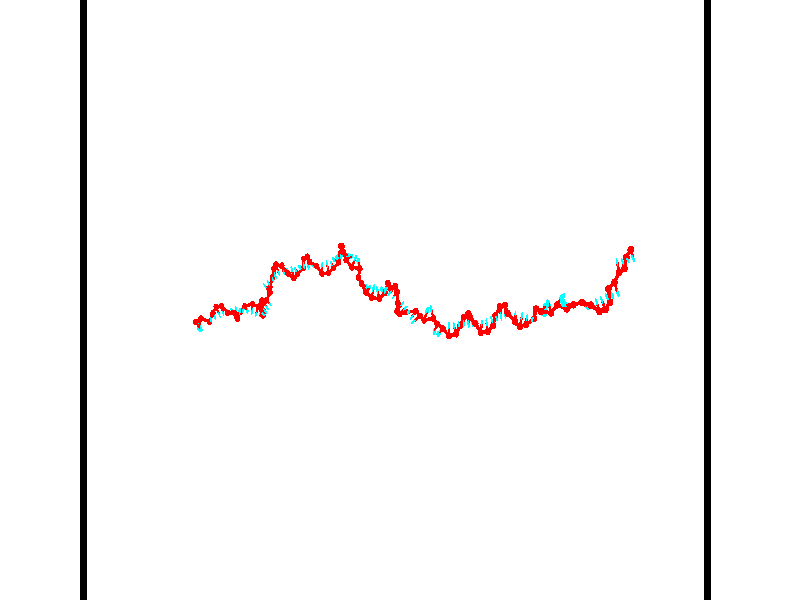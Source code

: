 // switches for output
#declare DRAW_BASES = 1; // possible values are 0, 1; only relevant for DNA ribbons
#declare DRAW_BASES_TYPE = 3; // possible values are 1, 2, 3; only relevant for DNA ribbons
#declare DRAW_FOG = 0; // set to 1 to enable fog

#include "colors.inc"

#include "transforms.inc"
background { rgb <1, 1, 1>}

#default {
   normal{
       ripples 0.25
       frequency 0.20
       turbulence 0.2
       lambda 5
   }
	finish {
		phong 0.1
		phong_size 40.
	}
}

// original window dimensions: 1024x640


// camera settings

camera {
	sky <-0, 1, 0>
	up <-0, 1, 0>
	right 1.6 * <0.99995, 0, 0.00999983>
	location <54.4867, 55, 106.329>
	look_at <55, 55, 55.0001>
	direction <0.513302, 0, -51.3289>
	angle 67.0682
}


# declare cpy_camera_pos = <54.4867, 55, 106.329>;
# if (DRAW_FOG = 1)
fog {
	fog_type 2
	up vnormalize(cpy_camera_pos)
	color rgbt<1,1,1,0.3>
	distance 1e-5
	fog_alt 3e-3
	fog_offset 88
}
# end


// LIGHTS

# declare lum = 6;
global_settings {
	ambient_light rgb lum * <0.05, 0.05, 0.05>
	max_trace_level 15
}# declare cpy_direct_light_amount = 0.25;
light_source
{	1000 * <-0.98995, -1, 1.00995>,
	rgb lum * cpy_direct_light_amount
	parallel
}

light_source
{	1000 * <0.98995, 1, -1.00995>,
	rgb lum * cpy_direct_light_amount
	parallel
}

// strand 0

// nucleotide -1

// particle -1
sphere {
	<36.113934, 53.307648, 50.142467> 0.250000
	pigment { color rgbt <1,0,0,0> }
	no_shadow
}
cylinder {
	<36.267849, 52.991253, 49.952194>,  <36.360199, 52.801414, 49.838032>, 0.100000
	pigment { color rgbt <1,0,0,0> }
	no_shadow
}
cylinder {
	<36.267849, 52.991253, 49.952194>,  <36.113934, 53.307648, 50.142467>, 0.100000
	pigment { color rgbt <1,0,0,0> }
	no_shadow
}

// particle -1
sphere {
	<36.267849, 52.991253, 49.952194> 0.100000
	pigment { color rgbt <1,0,0,0> }
	no_shadow
}
sphere {
	0, 1
	scale<0.080000,0.200000,0.300000>
	matrix <-0.428206, 0.303563, -0.851169,
		0.817665, 0.531210, -0.221899,
		0.384789, -0.790991, -0.475680,
		36.383286, 52.753956, 49.809490>
	pigment { color rgbt <0,1,1,0> }
	no_shadow
}
cylinder {
	<36.418015, 53.567314, 49.644714>,  <36.113934, 53.307648, 50.142467>, 0.130000
	pigment { color rgbt <1,0,0,0> }
	no_shadow
}

// nucleotide -1

// particle -1
sphere {
	<36.418015, 53.567314, 49.644714> 0.250000
	pigment { color rgbt <1,0,0,0> }
	no_shadow
}
cylinder {
	<36.281082, 53.200108, 49.564651>,  <36.198925, 52.979786, 49.516613>, 0.100000
	pigment { color rgbt <1,0,0,0> }
	no_shadow
}
cylinder {
	<36.281082, 53.200108, 49.564651>,  <36.418015, 53.567314, 49.644714>, 0.100000
	pigment { color rgbt <1,0,0,0> }
	no_shadow
}

// particle -1
sphere {
	<36.281082, 53.200108, 49.564651> 0.100000
	pigment { color rgbt <1,0,0,0> }
	no_shadow
}
sphere {
	0, 1
	scale<0.080000,0.200000,0.300000>
	matrix <-0.463338, 0.350264, -0.814023,
		0.817393, -0.185920, -0.545255,
		-0.342326, -0.918014, -0.200159,
		36.178383, 52.924702, 49.504604>
	pigment { color rgbt <0,1,1,0> }
	no_shadow
}
cylinder {
	<37.137653, 53.294273, 49.393505>,  <36.418015, 53.567314, 49.644714>, 0.130000
	pigment { color rgbt <1,0,0,0> }
	no_shadow
}

// nucleotide -1

// particle -1
sphere {
	<37.137653, 53.294273, 49.393505> 0.250000
	pigment { color rgbt <1,0,0,0> }
	no_shadow
}
cylinder {
	<37.319225, 53.383369, 49.738602>,  <37.428169, 53.436829, 49.945660>, 0.100000
	pigment { color rgbt <1,0,0,0> }
	no_shadow
}
cylinder {
	<37.319225, 53.383369, 49.738602>,  <37.137653, 53.294273, 49.393505>, 0.100000
	pigment { color rgbt <1,0,0,0> }
	no_shadow
}

// particle -1
sphere {
	<37.319225, 53.383369, 49.738602> 0.100000
	pigment { color rgbt <1,0,0,0> }
	no_shadow
}
sphere {
	0, 1
	scale<0.080000,0.200000,0.300000>
	matrix <0.869838, 0.099167, -0.483268,
		-0.193199, 0.969821, -0.148732,
		0.453934, 0.222740, 0.862746,
		37.455406, 53.450191, 49.997425>
	pigment { color rgbt <0,1,1,0> }
	no_shadow
}
cylinder {
	<37.448784, 53.970875, 49.354050>,  <37.137653, 53.294273, 49.393505>, 0.130000
	pigment { color rgbt <1,0,0,0> }
	no_shadow
}

// nucleotide -1

// particle -1
sphere {
	<37.448784, 53.970875, 49.354050> 0.250000
	pigment { color rgbt <1,0,0,0> }
	no_shadow
}
cylinder {
	<37.641991, 53.780319, 49.647919>,  <37.757915, 53.665985, 49.824242>, 0.100000
	pigment { color rgbt <1,0,0,0> }
	no_shadow
}
cylinder {
	<37.641991, 53.780319, 49.647919>,  <37.448784, 53.970875, 49.354050>, 0.100000
	pigment { color rgbt <1,0,0,0> }
	no_shadow
}

// particle -1
sphere {
	<37.641991, 53.780319, 49.647919> 0.100000
	pigment { color rgbt <1,0,0,0> }
	no_shadow
}
sphere {
	0, 1
	scale<0.080000,0.200000,0.300000>
	matrix <0.874547, 0.221140, -0.431584,
		0.043135, 0.850972, 0.523437,
		0.483018, -0.476387, 0.734676,
		37.786896, 53.637402, 49.868320>
	pigment { color rgbt <0,1,1,0> }
	no_shadow
}
cylinder {
	<37.846222, 54.468819, 49.639893>,  <37.448784, 53.970875, 49.354050>, 0.130000
	pigment { color rgbt <1,0,0,0> }
	no_shadow
}

// nucleotide -1

// particle -1
sphere {
	<37.846222, 54.468819, 49.639893> 0.250000
	pigment { color rgbt <1,0,0,0> }
	no_shadow
}
cylinder {
	<38.020622, 54.111115, 49.680298>,  <38.125263, 53.896492, 49.704540>, 0.100000
	pigment { color rgbt <1,0,0,0> }
	no_shadow
}
cylinder {
	<38.020622, 54.111115, 49.680298>,  <37.846222, 54.468819, 49.639893>, 0.100000
	pigment { color rgbt <1,0,0,0> }
	no_shadow
}

// particle -1
sphere {
	<38.020622, 54.111115, 49.680298> 0.100000
	pigment { color rgbt <1,0,0,0> }
	no_shadow
}
sphere {
	0, 1
	scale<0.080000,0.200000,0.300000>
	matrix <0.860155, 0.381085, -0.338981,
		0.264640, 0.234687, 0.935354,
		0.436004, -0.894257, 0.101017,
		38.151424, 53.842838, 49.710602>
	pigment { color rgbt <0,1,1,0> }
	no_shadow
}
cylinder {
	<38.457287, 54.543739, 50.054794>,  <37.846222, 54.468819, 49.639893>, 0.130000
	pigment { color rgbt <1,0,0,0> }
	no_shadow
}

// nucleotide -1

// particle -1
sphere {
	<38.457287, 54.543739, 50.054794> 0.250000
	pigment { color rgbt <1,0,0,0> }
	no_shadow
}
cylinder {
	<38.457054, 54.248199, 49.785248>,  <38.456913, 54.070873, 49.623520>, 0.100000
	pigment { color rgbt <1,0,0,0> }
	no_shadow
}
cylinder {
	<38.457054, 54.248199, 49.785248>,  <38.457287, 54.543739, 50.054794>, 0.100000
	pigment { color rgbt <1,0,0,0> }
	no_shadow
}

// particle -1
sphere {
	<38.457054, 54.248199, 49.785248> 0.100000
	pigment { color rgbt <1,0,0,0> }
	no_shadow
}
sphere {
	0, 1
	scale<0.080000,0.200000,0.300000>
	matrix <0.927521, 0.251471, -0.276525,
		0.373769, -0.625186, 0.685156,
		-0.000583, -0.738854, -0.673865,
		38.456879, 54.026543, 49.583088>
	pigment { color rgbt <0,1,1,0> }
	no_shadow
}
cylinder {
	<39.061008, 54.013382, 50.130627>,  <38.457287, 54.543739, 50.054794>, 0.130000
	pigment { color rgbt <1,0,0,0> }
	no_shadow
}

// nucleotide -1

// particle -1
sphere {
	<39.061008, 54.013382, 50.130627> 0.250000
	pigment { color rgbt <1,0,0,0> }
	no_shadow
}
cylinder {
	<38.936878, 54.081909, 49.756599>,  <38.862400, 54.123024, 49.532185>, 0.100000
	pigment { color rgbt <1,0,0,0> }
	no_shadow
}
cylinder {
	<38.936878, 54.081909, 49.756599>,  <39.061008, 54.013382, 50.130627>, 0.100000
	pigment { color rgbt <1,0,0,0> }
	no_shadow
}

// particle -1
sphere {
	<38.936878, 54.081909, 49.756599> 0.100000
	pigment { color rgbt <1,0,0,0> }
	no_shadow
}
sphere {
	0, 1
	scale<0.080000,0.200000,0.300000>
	matrix <0.950424, 0.076340, -0.301440,
		0.019740, -0.982254, -0.186516,
		-0.310329, 0.171319, -0.935064,
		38.843781, 54.133305, 49.476082>
	pigment { color rgbt <0,1,1,0> }
	no_shadow
}
cylinder {
	<39.627586, 53.942051, 49.738560>,  <39.061008, 54.013382, 50.130627>, 0.130000
	pigment { color rgbt <1,0,0,0> }
	no_shadow
}

// nucleotide -1

// particle -1
sphere {
	<39.627586, 53.942051, 49.738560> 0.250000
	pigment { color rgbt <1,0,0,0> }
	no_shadow
}
cylinder {
	<39.385403, 54.091579, 49.457512>,  <39.240093, 54.181297, 49.288883>, 0.100000
	pigment { color rgbt <1,0,0,0> }
	no_shadow
}
cylinder {
	<39.385403, 54.091579, 49.457512>,  <39.627586, 53.942051, 49.738560>, 0.100000
	pigment { color rgbt <1,0,0,0> }
	no_shadow
}

// particle -1
sphere {
	<39.385403, 54.091579, 49.457512> 0.100000
	pigment { color rgbt <1,0,0,0> }
	no_shadow
}
sphere {
	0, 1
	scale<0.080000,0.200000,0.300000>
	matrix <0.795808, 0.272893, -0.540573,
		-0.010336, -0.886447, -0.462714,
		-0.605461, 0.373819, -0.702621,
		39.203766, 54.203724, 49.246727>
	pigment { color rgbt <0,1,1,0> }
	no_shadow
}
cylinder {
	<39.665600, 53.594463, 49.171974>,  <39.627586, 53.942051, 49.738560>, 0.130000
	pigment { color rgbt <1,0,0,0> }
	no_shadow
}

// nucleotide -1

// particle -1
sphere {
	<39.665600, 53.594463, 49.171974> 0.250000
	pigment { color rgbt <1,0,0,0> }
	no_shadow
}
cylinder {
	<39.572693, 53.960411, 49.039871>,  <39.516949, 54.179977, 48.960609>, 0.100000
	pigment { color rgbt <1,0,0,0> }
	no_shadow
}
cylinder {
	<39.572693, 53.960411, 49.039871>,  <39.665600, 53.594463, 49.171974>, 0.100000
	pigment { color rgbt <1,0,0,0> }
	no_shadow
}

// particle -1
sphere {
	<39.572693, 53.960411, 49.039871> 0.100000
	pigment { color rgbt <1,0,0,0> }
	no_shadow
}
sphere {
	0, 1
	scale<0.080000,0.200000,0.300000>
	matrix <0.786079, -0.023404, -0.617683,
		-0.572827, -0.403079, -0.713721,
		-0.232271, 0.914866, -0.330258,
		39.503010, 54.234871, 48.940792>
	pigment { color rgbt <0,1,1,0> }
	no_shadow
}
cylinder {
	<39.496368, 53.498657, 48.411835>,  <39.665600, 53.594463, 49.171974>, 0.130000
	pigment { color rgbt <1,0,0,0> }
	no_shadow
}

// nucleotide -1

// particle -1
sphere {
	<39.496368, 53.498657, 48.411835> 0.250000
	pigment { color rgbt <1,0,0,0> }
	no_shadow
}
cylinder {
	<39.650471, 53.834999, 48.563911>,  <39.742931, 54.036804, 48.655159>, 0.100000
	pigment { color rgbt <1,0,0,0> }
	no_shadow
}
cylinder {
	<39.650471, 53.834999, 48.563911>,  <39.496368, 53.498657, 48.411835>, 0.100000
	pigment { color rgbt <1,0,0,0> }
	no_shadow
}

// particle -1
sphere {
	<39.650471, 53.834999, 48.563911> 0.100000
	pigment { color rgbt <1,0,0,0> }
	no_shadow
}
sphere {
	0, 1
	scale<0.080000,0.200000,0.300000>
	matrix <0.733737, -0.029259, -0.678803,
		-0.559649, 0.540474, -0.628236,
		0.385257, 0.840851, 0.380192,
		39.766048, 54.087254, 48.677967>
	pigment { color rgbt <0,1,1,0> }
	no_shadow
}
cylinder {
	<39.623821, 54.013706, 47.873009>,  <39.496368, 53.498657, 48.411835>, 0.130000
	pigment { color rgbt <1,0,0,0> }
	no_shadow
}

// nucleotide -1

// particle -1
sphere {
	<39.623821, 54.013706, 47.873009> 0.250000
	pigment { color rgbt <1,0,0,0> }
	no_shadow
}
cylinder {
	<39.860806, 54.100746, 48.183270>,  <40.002995, 54.152969, 48.369427>, 0.100000
	pigment { color rgbt <1,0,0,0> }
	no_shadow
}
cylinder {
	<39.860806, 54.100746, 48.183270>,  <39.623821, 54.013706, 47.873009>, 0.100000
	pigment { color rgbt <1,0,0,0> }
	no_shadow
}

// particle -1
sphere {
	<39.860806, 54.100746, 48.183270> 0.100000
	pigment { color rgbt <1,0,0,0> }
	no_shadow
}
sphere {
	0, 1
	scale<0.080000,0.200000,0.300000>
	matrix <0.795239, -0.311892, -0.519921,
		0.128787, 0.924865, -0.357826,
		0.592459, 0.217598, 0.775656,
		40.038544, 54.166027, 48.415966>
	pigment { color rgbt <0,1,1,0> }
	no_shadow
}
cylinder {
	<40.033882, 54.513741, 47.645458>,  <39.623821, 54.013706, 47.873009>, 0.130000
	pigment { color rgbt <1,0,0,0> }
	no_shadow
}

// nucleotide -1

// particle -1
sphere {
	<40.033882, 54.513741, 47.645458> 0.250000
	pigment { color rgbt <1,0,0,0> }
	no_shadow
}
cylinder {
	<40.222145, 54.296810, 47.923843>,  <40.335102, 54.166653, 48.090874>, 0.100000
	pigment { color rgbt <1,0,0,0> }
	no_shadow
}
cylinder {
	<40.222145, 54.296810, 47.923843>,  <40.033882, 54.513741, 47.645458>, 0.100000
	pigment { color rgbt <1,0,0,0> }
	no_shadow
}

// particle -1
sphere {
	<40.222145, 54.296810, 47.923843> 0.100000
	pigment { color rgbt <1,0,0,0> }
	no_shadow
}
sphere {
	0, 1
	scale<0.080000,0.200000,0.300000>
	matrix <0.688906, -0.266949, -0.673904,
		0.551262, 0.796631, 0.247970,
		0.470658, -0.542325, 0.695963,
		40.363342, 54.134113, 48.132633>
	pigment { color rgbt <0,1,1,0> }
	no_shadow
}
cylinder {
	<40.752392, 54.669827, 47.566227>,  <40.033882, 54.513741, 47.645458>, 0.130000
	pigment { color rgbt <1,0,0,0> }
	no_shadow
}

// nucleotide -1

// particle -1
sphere {
	<40.752392, 54.669827, 47.566227> 0.250000
	pigment { color rgbt <1,0,0,0> }
	no_shadow
}
cylinder {
	<40.769886, 54.323799, 47.766129>,  <40.780384, 54.116184, 47.886070>, 0.100000
	pigment { color rgbt <1,0,0,0> }
	no_shadow
}
cylinder {
	<40.769886, 54.323799, 47.766129>,  <40.752392, 54.669827, 47.566227>, 0.100000
	pigment { color rgbt <1,0,0,0> }
	no_shadow
}

// particle -1
sphere {
	<40.769886, 54.323799, 47.766129> 0.100000
	pigment { color rgbt <1,0,0,0> }
	no_shadow
}
sphere {
	0, 1
	scale<0.080000,0.200000,0.300000>
	matrix <0.886431, -0.197119, -0.418789,
		0.460790, 0.461311, 0.758198,
		0.043737, -0.865064, 0.499751,
		40.783009, 54.064281, 47.916054>
	pigment { color rgbt <0,1,1,0> }
	no_shadow
}
cylinder {
	<41.411175, 54.478767, 47.926048>,  <40.752392, 54.669827, 47.566227>, 0.130000
	pigment { color rgbt <1,0,0,0> }
	no_shadow
}

// nucleotide -1

// particle -1
sphere {
	<41.411175, 54.478767, 47.926048> 0.250000
	pigment { color rgbt <1,0,0,0> }
	no_shadow
}
cylinder {
	<41.249802, 54.139130, 47.789646>,  <41.152977, 53.935349, 47.707806>, 0.100000
	pigment { color rgbt <1,0,0,0> }
	no_shadow
}
cylinder {
	<41.249802, 54.139130, 47.789646>,  <41.411175, 54.478767, 47.926048>, 0.100000
	pigment { color rgbt <1,0,0,0> }
	no_shadow
}

// particle -1
sphere {
	<41.249802, 54.139130, 47.789646> 0.100000
	pigment { color rgbt <1,0,0,0> }
	no_shadow
}
sphere {
	0, 1
	scale<0.080000,0.200000,0.300000>
	matrix <0.877383, -0.253210, -0.407533,
		0.259686, -0.463606, 0.847132,
		-0.403437, -0.849090, -0.341005,
		41.128769, 53.884403, 47.687344>
	pigment { color rgbt <0,1,1,0> }
	no_shadow
}
cylinder {
	<41.851948, 53.744995, 47.974430>,  <41.411175, 54.478767, 47.926048>, 0.130000
	pigment { color rgbt <1,0,0,0> }
	no_shadow
}

// nucleotide -1

// particle -1
sphere {
	<41.851948, 53.744995, 47.974430> 0.250000
	pigment { color rgbt <1,0,0,0> }
	no_shadow
}
cylinder {
	<41.623375, 53.760372, 47.646530>,  <41.486229, 53.769596, 47.449791>, 0.100000
	pigment { color rgbt <1,0,0,0> }
	no_shadow
}
cylinder {
	<41.623375, 53.760372, 47.646530>,  <41.851948, 53.744995, 47.974430>, 0.100000
	pigment { color rgbt <1,0,0,0> }
	no_shadow
}

// particle -1
sphere {
	<41.623375, 53.760372, 47.646530> 0.100000
	pigment { color rgbt <1,0,0,0> }
	no_shadow
}
sphere {
	0, 1
	scale<0.080000,0.200000,0.300000>
	matrix <0.776503, -0.297877, -0.555259,
		-0.265527, -0.953830, 0.140370,
		-0.571436, 0.038438, -0.819746,
		41.451942, 53.771904, 47.400608>
	pigment { color rgbt <0,1,1,0> }
	no_shadow
}
cylinder {
	<42.008579, 54.043697, 48.608334>,  <41.851948, 53.744995, 47.974430>, 0.130000
	pigment { color rgbt <1,0,0,0> }
	no_shadow
}

// nucleotide -1

// particle -1
sphere {
	<42.008579, 54.043697, 48.608334> 0.250000
	pigment { color rgbt <1,0,0,0> }
	no_shadow
}
cylinder {
	<42.090801, 53.941074, 48.986099>,  <42.140137, 53.879501, 49.212761>, 0.100000
	pigment { color rgbt <1,0,0,0> }
	no_shadow
}
cylinder {
	<42.090801, 53.941074, 48.986099>,  <42.008579, 54.043697, 48.608334>, 0.100000
	pigment { color rgbt <1,0,0,0> }
	no_shadow
}

// particle -1
sphere {
	<42.090801, 53.941074, 48.986099> 0.100000
	pigment { color rgbt <1,0,0,0> }
	no_shadow
}
sphere {
	0, 1
	scale<0.080000,0.200000,0.300000>
	matrix <0.680951, 0.730602, 0.050264,
		-0.702888, 0.632769, 0.324886,
		0.205557, -0.256562, 0.944416,
		42.152470, 53.864105, 49.269424>
	pigment { color rgbt <0,1,1,0> }
	no_shadow
}
cylinder {
	<41.923794, 54.658470, 49.172600>,  <42.008579, 54.043697, 48.608334>, 0.130000
	pigment { color rgbt <1,0,0,0> }
	no_shadow
}

// nucleotide -1

// particle -1
sphere {
	<41.923794, 54.658470, 49.172600> 0.250000
	pigment { color rgbt <1,0,0,0> }
	no_shadow
}
cylinder {
	<42.170712, 54.368900, 49.295803>,  <42.318863, 54.195156, 49.369724>, 0.100000
	pigment { color rgbt <1,0,0,0> }
	no_shadow
}
cylinder {
	<42.170712, 54.368900, 49.295803>,  <41.923794, 54.658470, 49.172600>, 0.100000
	pigment { color rgbt <1,0,0,0> }
	no_shadow
}

// particle -1
sphere {
	<42.170712, 54.368900, 49.295803> 0.100000
	pigment { color rgbt <1,0,0,0> }
	no_shadow
}
sphere {
	0, 1
	scale<0.080000,0.200000,0.300000>
	matrix <0.737067, 0.669062, 0.095330,
		-0.275090, 0.168177, 0.946595,
		0.617299, -0.723928, 0.308010,
		42.355900, 54.151722, 49.388206>
	pigment { color rgbt <0,1,1,0> }
	no_shadow
}
cylinder {
	<42.134636, 54.961132, 49.765335>,  <41.923794, 54.658470, 49.172600>, 0.130000
	pigment { color rgbt <1,0,0,0> }
	no_shadow
}

// nucleotide -1

// particle -1
sphere {
	<42.134636, 54.961132, 49.765335> 0.250000
	pigment { color rgbt <1,0,0,0> }
	no_shadow
}
cylinder {
	<42.360149, 54.662663, 49.623699>,  <42.495457, 54.483582, 49.538719>, 0.100000
	pigment { color rgbt <1,0,0,0> }
	no_shadow
}
cylinder {
	<42.360149, 54.662663, 49.623699>,  <42.134636, 54.961132, 49.765335>, 0.100000
	pigment { color rgbt <1,0,0,0> }
	no_shadow
}

// particle -1
sphere {
	<42.360149, 54.662663, 49.623699> 0.100000
	pigment { color rgbt <1,0,0,0> }
	no_shadow
}
sphere {
	0, 1
	scale<0.080000,0.200000,0.300000>
	matrix <0.816155, 0.569062, 0.100299,
		0.126656, -0.345535, 0.929819,
		0.563781, -0.746173, -0.354085,
		42.529285, 54.438812, 49.517475>
	pigment { color rgbt <0,1,1,0> }
	no_shadow
}
cylinder {
	<42.668278, 54.966366, 50.318710>,  <42.134636, 54.961132, 49.765335>, 0.130000
	pigment { color rgbt <1,0,0,0> }
	no_shadow
}

// nucleotide -1

// particle -1
sphere {
	<42.668278, 54.966366, 50.318710> 0.250000
	pigment { color rgbt <1,0,0,0> }
	no_shadow
}
cylinder {
	<42.772797, 54.824394, 49.959656>,  <42.835506, 54.739212, 49.744225>, 0.100000
	pigment { color rgbt <1,0,0,0> }
	no_shadow
}
cylinder {
	<42.772797, 54.824394, 49.959656>,  <42.668278, 54.966366, 50.318710>, 0.100000
	pigment { color rgbt <1,0,0,0> }
	no_shadow
}

// particle -1
sphere {
	<42.772797, 54.824394, 49.959656> 0.100000
	pigment { color rgbt <1,0,0,0> }
	no_shadow
}
sphere {
	0, 1
	scale<0.080000,0.200000,0.300000>
	matrix <0.723181, 0.687916, -0.061489,
		0.639323, -0.633088, 0.436424,
		0.261295, -0.354925, -0.897638,
		42.851185, 54.717918, 49.690365>
	pigment { color rgbt <0,1,1,0> }
	no_shadow
}
cylinder {
	<43.061455, 55.567848, 50.614418>,  <42.668278, 54.966366, 50.318710>, 0.130000
	pigment { color rgbt <1,0,0,0> }
	no_shadow
}

// nucleotide -1

// particle -1
sphere {
	<43.061455, 55.567848, 50.614418> 0.250000
	pigment { color rgbt <1,0,0,0> }
	no_shadow
}
cylinder {
	<42.814308, 55.871811, 50.695202>,  <42.666019, 56.054188, 50.743671>, 0.100000
	pigment { color rgbt <1,0,0,0> }
	no_shadow
}
cylinder {
	<42.814308, 55.871811, 50.695202>,  <43.061455, 55.567848, 50.614418>, 0.100000
	pigment { color rgbt <1,0,0,0> }
	no_shadow
}

// particle -1
sphere {
	<42.814308, 55.871811, 50.695202> 0.100000
	pigment { color rgbt <1,0,0,0> }
	no_shadow
}
sphere {
	0, 1
	scale<0.080000,0.200000,0.300000>
	matrix <0.778941, 0.626582, 0.025428,
		-0.107219, 0.173022, -0.979065,
		-0.617863, 0.759907, 0.201956,
		42.628948, 56.099785, 50.755787>
	pigment { color rgbt <0,1,1,0> }
	no_shadow
}
cylinder {
	<42.946407, 56.014294, 50.006275>,  <43.061455, 55.567848, 50.614418>, 0.130000
	pigment { color rgbt <1,0,0,0> }
	no_shadow
}

// nucleotide -1

// particle -1
sphere {
	<42.946407, 56.014294, 50.006275> 0.250000
	pigment { color rgbt <1,0,0,0> }
	no_shadow
}
cylinder {
	<42.945942, 56.179977, 50.370346>,  <42.945663, 56.279388, 50.588791>, 0.100000
	pigment { color rgbt <1,0,0,0> }
	no_shadow
}
cylinder {
	<42.945942, 56.179977, 50.370346>,  <42.946407, 56.014294, 50.006275>, 0.100000
	pigment { color rgbt <1,0,0,0> }
	no_shadow
}

// particle -1
sphere {
	<42.945942, 56.179977, 50.370346> 0.100000
	pigment { color rgbt <1,0,0,0> }
	no_shadow
}
sphere {
	0, 1
	scale<0.080000,0.200000,0.300000>
	matrix <0.861645, 0.462344, -0.209300,
		-0.507511, 0.784009, -0.357439,
		-0.001167, 0.414208, 0.910182,
		42.945591, 56.304241, 50.643402>
	pigment { color rgbt <0,1,1,0> }
	no_shadow
}
cylinder {
	<43.156284, 56.731995, 49.941143>,  <42.946407, 56.014294, 50.006275>, 0.130000
	pigment { color rgbt <1,0,0,0> }
	no_shadow
}

// nucleotide -1

// particle -1
sphere {
	<43.156284, 56.731995, 49.941143> 0.250000
	pigment { color rgbt <1,0,0,0> }
	no_shadow
}
cylinder {
	<43.250717, 56.644241, 50.319801>,  <43.307377, 56.591591, 50.546997>, 0.100000
	pigment { color rgbt <1,0,0,0> }
	no_shadow
}
cylinder {
	<43.250717, 56.644241, 50.319801>,  <43.156284, 56.731995, 49.941143>, 0.100000
	pigment { color rgbt <1,0,0,0> }
	no_shadow
}

// particle -1
sphere {
	<43.250717, 56.644241, 50.319801> 0.100000
	pigment { color rgbt <1,0,0,0> }
	no_shadow
}
sphere {
	0, 1
	scale<0.080000,0.200000,0.300000>
	matrix <0.891802, 0.435834, -0.121398,
		-0.385948, 0.872881, 0.298535,
		0.236077, -0.219381, 0.946646,
		43.321541, 56.578426, 50.603794>
	pigment { color rgbt <0,1,1,0> }
	no_shadow
}
cylinder {
	<43.353390, 57.424328, 50.284340>,  <43.156284, 56.731995, 49.941143>, 0.130000
	pigment { color rgbt <1,0,0,0> }
	no_shadow
}

// nucleotide -1

// particle -1
sphere {
	<43.353390, 57.424328, 50.284340> 0.250000
	pigment { color rgbt <1,0,0,0> }
	no_shadow
}
cylinder {
	<43.475025, 57.107735, 50.496410>,  <43.548004, 56.917778, 50.623653>, 0.100000
	pigment { color rgbt <1,0,0,0> }
	no_shadow
}
cylinder {
	<43.475025, 57.107735, 50.496410>,  <43.353390, 57.424328, 50.284340>, 0.100000
	pigment { color rgbt <1,0,0,0> }
	no_shadow
}

// particle -1
sphere {
	<43.475025, 57.107735, 50.496410> 0.100000
	pigment { color rgbt <1,0,0,0> }
	no_shadow
}
sphere {
	0, 1
	scale<0.080000,0.200000,0.300000>
	matrix <0.887636, 0.437465, 0.143967,
		-0.345881, 0.426824, 0.835576,
		0.304086, -0.791483, 0.530175,
		43.566250, 56.870289, 50.655464>
	pigment { color rgbt <0,1,1,0> }
	no_shadow
}
cylinder {
	<43.627842, 57.712311, 50.801186>,  <43.353390, 57.424328, 50.284340>, 0.130000
	pigment { color rgbt <1,0,0,0> }
	no_shadow
}

// nucleotide -1

// particle -1
sphere {
	<43.627842, 57.712311, 50.801186> 0.250000
	pigment { color rgbt <1,0,0,0> }
	no_shadow
}
cylinder {
	<43.775356, 57.344685, 50.745590>,  <43.863865, 57.124107, 50.712234>, 0.100000
	pigment { color rgbt <1,0,0,0> }
	no_shadow
}
cylinder {
	<43.775356, 57.344685, 50.745590>,  <43.627842, 57.712311, 50.801186>, 0.100000
	pigment { color rgbt <1,0,0,0> }
	no_shadow
}

// particle -1
sphere {
	<43.775356, 57.344685, 50.745590> 0.100000
	pigment { color rgbt <1,0,0,0> }
	no_shadow
}
sphere {
	0, 1
	scale<0.080000,0.200000,0.300000>
	matrix <0.929397, 0.366975, 0.039376,
		0.014815, -0.143695, 0.989511,
		0.368784, -0.919065, -0.138986,
		43.885990, 57.068966, 50.703896>
	pigment { color rgbt <0,1,1,0> }
	no_shadow
}
cylinder {
	<44.252499, 57.611481, 51.158249>,  <43.627842, 57.712311, 50.801186>, 0.130000
	pigment { color rgbt <1,0,0,0> }
	no_shadow
}

// nucleotide -1

// particle -1
sphere {
	<44.252499, 57.611481, 51.158249> 0.250000
	pigment { color rgbt <1,0,0,0> }
	no_shadow
}
cylinder {
	<44.296223, 57.348537, 50.860008>,  <44.322456, 57.190769, 50.681065>, 0.100000
	pigment { color rgbt <1,0,0,0> }
	no_shadow
}
cylinder {
	<44.296223, 57.348537, 50.860008>,  <44.252499, 57.611481, 51.158249>, 0.100000
	pigment { color rgbt <1,0,0,0> }
	no_shadow
}

// particle -1
sphere {
	<44.296223, 57.348537, 50.860008> 0.100000
	pigment { color rgbt <1,0,0,0> }
	no_shadow
}
sphere {
	0, 1
	scale<0.080000,0.200000,0.300000>
	matrix <0.933127, 0.326343, -0.150913,
		0.342527, -0.679246, 0.649077,
		0.109314, -0.657363, -0.745604,
		44.329018, 57.151329, 50.636326>
	pigment { color rgbt <0,1,1,0> }
	no_shadow
}
cylinder {
	<44.825199, 57.026844, 51.268112>,  <44.252499, 57.611481, 51.158249>, 0.130000
	pigment { color rgbt <1,0,0,0> }
	no_shadow
}

// nucleotide -1

// particle -1
sphere {
	<44.825199, 57.026844, 51.268112> 0.250000
	pigment { color rgbt <1,0,0,0> }
	no_shadow
}
cylinder {
	<44.748276, 57.161850, 50.899525>,  <44.702122, 57.242855, 50.678371>, 0.100000
	pigment { color rgbt <1,0,0,0> }
	no_shadow
}
cylinder {
	<44.748276, 57.161850, 50.899525>,  <44.825199, 57.026844, 51.268112>, 0.100000
	pigment { color rgbt <1,0,0,0> }
	no_shadow
}

// particle -1
sphere {
	<44.748276, 57.161850, 50.899525> 0.100000
	pigment { color rgbt <1,0,0,0> }
	no_shadow
}
sphere {
	0, 1
	scale<0.080000,0.200000,0.300000>
	matrix <0.896223, 0.442910, -0.024812,
		0.399752, -0.830611, -0.387663,
		-0.192309, 0.337514, -0.921467,
		44.690582, 57.263103, 50.623085>
	pigment { color rgbt <0,1,1,0> }
	no_shadow
}
cylinder {
	<45.272320, 56.671616, 50.692730>,  <44.825199, 57.026844, 51.268112>, 0.130000
	pigment { color rgbt <1,0,0,0> }
	no_shadow
}

// nucleotide -1

// particle -1
sphere {
	<45.272320, 56.671616, 50.692730> 0.250000
	pigment { color rgbt <1,0,0,0> }
	no_shadow
}
cylinder {
	<45.156517, 57.050980, 50.641033>,  <45.087036, 57.278599, 50.610016>, 0.100000
	pigment { color rgbt <1,0,0,0> }
	no_shadow
}
cylinder {
	<45.156517, 57.050980, 50.641033>,  <45.272320, 56.671616, 50.692730>, 0.100000
	pigment { color rgbt <1,0,0,0> }
	no_shadow
}

// particle -1
sphere {
	<45.156517, 57.050980, 50.641033> 0.100000
	pigment { color rgbt <1,0,0,0> }
	no_shadow
}
sphere {
	0, 1
	scale<0.080000,0.200000,0.300000>
	matrix <0.951920, 0.299415, 0.064807,
		0.100161, -0.104268, -0.989493,
		-0.289511, 0.948409, -0.129245,
		45.069664, 57.335503, 50.602261>
	pigment { color rgbt <0,1,1,0> }
	no_shadow
}
cylinder {
	<45.523006, 57.043922, 50.071163>,  <45.272320, 56.671616, 50.692730>, 0.130000
	pigment { color rgbt <1,0,0,0> }
	no_shadow
}

// nucleotide -1

// particle -1
sphere {
	<45.523006, 57.043922, 50.071163> 0.250000
	pigment { color rgbt <1,0,0,0> }
	no_shadow
}
cylinder {
	<45.468639, 57.205421, 50.433052>,  <45.436020, 57.302319, 50.650185>, 0.100000
	pigment { color rgbt <1,0,0,0> }
	no_shadow
}
cylinder {
	<45.468639, 57.205421, 50.433052>,  <45.523006, 57.043922, 50.071163>, 0.100000
	pigment { color rgbt <1,0,0,0> }
	no_shadow
}

// particle -1
sphere {
	<45.468639, 57.205421, 50.433052> 0.100000
	pigment { color rgbt <1,0,0,0> }
	no_shadow
}
sphere {
	0, 1
	scale<0.080000,0.200000,0.300000>
	matrix <0.981914, 0.176386, 0.068799,
		-0.131803, 0.897707, -0.420416,
		-0.135917, 0.403745, 0.904719,
		45.427864, 57.326546, 50.704468>
	pigment { color rgbt <0,1,1,0> }
	no_shadow
}
cylinder {
	<46.102375, 57.473522, 50.219704>,  <45.523006, 57.043922, 50.071163>, 0.130000
	pigment { color rgbt <1,0,0,0> }
	no_shadow
}

// nucleotide -1

// particle -1
sphere {
	<46.102375, 57.473522, 50.219704> 0.250000
	pigment { color rgbt <1,0,0,0> }
	no_shadow
}
cylinder {
	<45.965946, 57.487633, 50.595455>,  <45.884090, 57.496098, 50.820904>, 0.100000
	pigment { color rgbt <1,0,0,0> }
	no_shadow
}
cylinder {
	<45.965946, 57.487633, 50.595455>,  <46.102375, 57.473522, 50.219704>, 0.100000
	pigment { color rgbt <1,0,0,0> }
	no_shadow
}

// particle -1
sphere {
	<45.965946, 57.487633, 50.595455> 0.100000
	pigment { color rgbt <1,0,0,0> }
	no_shadow
}
sphere {
	0, 1
	scale<0.080000,0.200000,0.300000>
	matrix <0.871589, 0.386208, 0.301953,
		-0.352143, 0.921737, -0.162470,
		-0.341069, 0.035276, 0.939376,
		45.863625, 57.498215, 50.877270>
	pigment { color rgbt <0,1,1,0> }
	no_shadow
}
cylinder {
	<46.163368, 58.176350, 50.482456>,  <46.102375, 57.473522, 50.219704>, 0.130000
	pigment { color rgbt <1,0,0,0> }
	no_shadow
}

// nucleotide -1

// particle -1
sphere {
	<46.163368, 58.176350, 50.482456> 0.250000
	pigment { color rgbt <1,0,0,0> }
	no_shadow
}
cylinder {
	<46.197144, 57.867538, 50.734440>,  <46.217407, 57.682251, 50.885628>, 0.100000
	pigment { color rgbt <1,0,0,0> }
	no_shadow
}
cylinder {
	<46.197144, 57.867538, 50.734440>,  <46.163368, 58.176350, 50.482456>, 0.100000
	pigment { color rgbt <1,0,0,0> }
	no_shadow
}

// particle -1
sphere {
	<46.197144, 57.867538, 50.734440> 0.100000
	pigment { color rgbt <1,0,0,0> }
	no_shadow
}
sphere {
	0, 1
	scale<0.080000,0.200000,0.300000>
	matrix <0.967715, 0.214213, 0.132820,
		-0.237485, 0.598403, 0.765189,
		0.084434, -0.772027, 0.629956,
		46.222473, 57.635929, 50.923428>
	pigment { color rgbt <0,1,1,0> }
	no_shadow
}
cylinder {
	<46.557888, 58.298981, 51.019241>,  <46.163368, 58.176350, 50.482456>, 0.130000
	pigment { color rgbt <1,0,0,0> }
	no_shadow
}

// nucleotide -1

// particle -1
sphere {
	<46.557888, 58.298981, 51.019241> 0.250000
	pigment { color rgbt <1,0,0,0> }
	no_shadow
}
cylinder {
	<46.609844, 57.902802, 51.000702>,  <46.641018, 57.665096, 50.989578>, 0.100000
	pigment { color rgbt <1,0,0,0> }
	no_shadow
}
cylinder {
	<46.609844, 57.902802, 51.000702>,  <46.557888, 58.298981, 51.019241>, 0.100000
	pigment { color rgbt <1,0,0,0> }
	no_shadow
}

// particle -1
sphere {
	<46.609844, 57.902802, 51.000702> 0.100000
	pigment { color rgbt <1,0,0,0> }
	no_shadow
}
sphere {
	0, 1
	scale<0.080000,0.200000,0.300000>
	matrix <0.969332, 0.117007, 0.216111,
		-0.208623, -0.072996, 0.975268,
		0.129888, -0.990445, -0.046347,
		46.648811, 57.605667, 50.986797>
	pigment { color rgbt <0,1,1,0> }
	no_shadow
}
cylinder {
	<46.865147, 57.882336, 51.722435>,  <46.557888, 58.298981, 51.019241>, 0.130000
	pigment { color rgbt <1,0,0,0> }
	no_shadow
}

// nucleotide -1

// particle -1
sphere {
	<46.865147, 57.882336, 51.722435> 0.250000
	pigment { color rgbt <1,0,0,0> }
	no_shadow
}
cylinder {
	<46.979729, 57.750168, 51.362709>,  <47.048477, 57.670868, 51.146873>, 0.100000
	pigment { color rgbt <1,0,0,0> }
	no_shadow
}
cylinder {
	<46.979729, 57.750168, 51.362709>,  <46.865147, 57.882336, 51.722435>, 0.100000
	pigment { color rgbt <1,0,0,0> }
	no_shadow
}

// particle -1
sphere {
	<46.979729, 57.750168, 51.362709> 0.100000
	pigment { color rgbt <1,0,0,0> }
	no_shadow
}
sphere {
	0, 1
	scale<0.080000,0.200000,0.300000>
	matrix <0.955064, 0.173054, 0.240634,
		0.076119, -0.927833, 0.365147,
		0.286459, -0.330422, -0.899312,
		47.065666, 57.651043, 51.092915>
	pigment { color rgbt <0,1,1,0> }
	no_shadow
}
cylinder {
	<47.486847, 57.560825, 51.716190>,  <46.865147, 57.882336, 51.722435>, 0.130000
	pigment { color rgbt <1,0,0,0> }
	no_shadow
}

// nucleotide -1

// particle -1
sphere {
	<47.486847, 57.560825, 51.716190> 0.250000
	pigment { color rgbt <1,0,0,0> }
	no_shadow
}
cylinder {
	<47.500298, 57.583527, 51.317062>,  <47.508366, 57.597145, 51.077583>, 0.100000
	pigment { color rgbt <1,0,0,0> }
	no_shadow
}
cylinder {
	<47.500298, 57.583527, 51.317062>,  <47.486847, 57.560825, 51.716190>, 0.100000
	pigment { color rgbt <1,0,0,0> }
	no_shadow
}

// particle -1
sphere {
	<47.500298, 57.583527, 51.317062> 0.100000
	pigment { color rgbt <1,0,0,0> }
	no_shadow
}
sphere {
	0, 1
	scale<0.080000,0.200000,0.300000>
	matrix <0.995695, 0.084391, 0.038350,
		0.086383, -0.994815, -0.053669,
		0.033622, 0.056750, -0.997822,
		47.510384, 57.600552, 51.017715>
	pigment { color rgbt <0,1,1,0> }
	no_shadow
}
cylinder {
	<47.951069, 56.995098, 51.349628>,  <47.486847, 57.560825, 51.716190>, 0.130000
	pigment { color rgbt <1,0,0,0> }
	no_shadow
}

// nucleotide -1

// particle -1
sphere {
	<47.951069, 56.995098, 51.349628> 0.250000
	pigment { color rgbt <1,0,0,0> }
	no_shadow
}
cylinder {
	<47.941025, 57.354012, 51.173332>,  <47.934998, 57.569359, 51.067554>, 0.100000
	pigment { color rgbt <1,0,0,0> }
	no_shadow
}
cylinder {
	<47.941025, 57.354012, 51.173332>,  <47.951069, 56.995098, 51.349628>, 0.100000
	pigment { color rgbt <1,0,0,0> }
	no_shadow
}

// particle -1
sphere {
	<47.941025, 57.354012, 51.173332> 0.100000
	pigment { color rgbt <1,0,0,0> }
	no_shadow
}
sphere {
	0, 1
	scale<0.080000,0.200000,0.300000>
	matrix <0.974796, 0.119743, 0.188240,
		0.221680, -0.424901, -0.877677,
		-0.025112, 0.897285, -0.440736,
		47.933491, 57.623196, 51.041111>
	pigment { color rgbt <0,1,1,0> }
	no_shadow
}
cylinder {
	<48.486855, 57.058456, 50.894478>,  <47.951069, 56.995098, 51.349628>, 0.130000
	pigment { color rgbt <1,0,0,0> }
	no_shadow
}

// nucleotide -1

// particle -1
sphere {
	<48.486855, 57.058456, 50.894478> 0.250000
	pigment { color rgbt <1,0,0,0> }
	no_shadow
}
cylinder {
	<48.417492, 57.447441, 50.956757>,  <48.375874, 57.680832, 50.994122>, 0.100000
	pigment { color rgbt <1,0,0,0> }
	no_shadow
}
cylinder {
	<48.417492, 57.447441, 50.956757>,  <48.486855, 57.058456, 50.894478>, 0.100000
	pigment { color rgbt <1,0,0,0> }
	no_shadow
}

// particle -1
sphere {
	<48.417492, 57.447441, 50.956757> 0.100000
	pigment { color rgbt <1,0,0,0> }
	no_shadow
}
sphere {
	0, 1
	scale<0.080000,0.200000,0.300000>
	matrix <0.981795, 0.183138, -0.050383,
		-0.077510, 0.144124, -0.986519,
		-0.173407, 0.972465, 0.155695,
		48.365471, 57.739182, 51.003464>
	pigment { color rgbt <0,1,1,0> }
	no_shadow
}
cylinder {
	<48.878166, 57.454144, 50.373573>,  <48.486855, 57.058456, 50.894478>, 0.130000
	pigment { color rgbt <1,0,0,0> }
	no_shadow
}

// nucleotide -1

// particle -1
sphere {
	<48.878166, 57.454144, 50.373573> 0.250000
	pigment { color rgbt <1,0,0,0> }
	no_shadow
}
cylinder {
	<48.805660, 57.641518, 50.719452>,  <48.762157, 57.753944, 50.926979>, 0.100000
	pigment { color rgbt <1,0,0,0> }
	no_shadow
}
cylinder {
	<48.805660, 57.641518, 50.719452>,  <48.878166, 57.454144, 50.373573>, 0.100000
	pigment { color rgbt <1,0,0,0> }
	no_shadow
}

// particle -1
sphere {
	<48.805660, 57.641518, 50.719452> 0.100000
	pigment { color rgbt <1,0,0,0> }
	no_shadow
}
sphere {
	0, 1
	scale<0.080000,0.200000,0.300000>
	matrix <0.960238, 0.274150, 0.052780,
		-0.212333, 0.839886, -0.499506,
		-0.181269, 0.468437, 0.864701,
		48.751278, 57.782047, 50.978863>
	pigment { color rgbt <0,1,1,0> }
	no_shadow
}
cylinder {
	<49.389069, 57.899456, 50.623531>,  <48.878166, 57.454144, 50.373573>, 0.130000
	pigment { color rgbt <1,0,0,0> }
	no_shadow
}

// nucleotide -1

// particle -1
sphere {
	<49.389069, 57.899456, 50.623531> 0.250000
	pigment { color rgbt <1,0,0,0> }
	no_shadow
}
cylinder {
	<49.173687, 57.997059, 50.946152>,  <49.044456, 58.055622, 51.139725>, 0.100000
	pigment { color rgbt <1,0,0,0> }
	no_shadow
}
cylinder {
	<49.173687, 57.997059, 50.946152>,  <49.389069, 57.899456, 50.623531>, 0.100000
	pigment { color rgbt <1,0,0,0> }
	no_shadow
}

// particle -1
sphere {
	<49.173687, 57.997059, 50.946152> 0.100000
	pigment { color rgbt <1,0,0,0> }
	no_shadow
}
sphere {
	0, 1
	scale<0.080000,0.200000,0.300000>
	matrix <0.815057, 0.393759, 0.425012,
		-0.213879, 0.886235, -0.410905,
		-0.538458, 0.244010, 0.806549,
		49.012150, 58.070263, 51.188118>
	pigment { color rgbt <0,1,1,0> }
	no_shadow
}
cylinder {
	<49.592838, 58.608730, 50.966434>,  <49.389069, 57.899456, 50.623531>, 0.130000
	pigment { color rgbt <1,0,0,0> }
	no_shadow
}

// nucleotide -1

// particle -1
sphere {
	<49.592838, 58.608730, 50.966434> 0.250000
	pigment { color rgbt <1,0,0,0> }
	no_shadow
}
cylinder {
	<49.448650, 58.401344, 51.276596>,  <49.362137, 58.276913, 51.462692>, 0.100000
	pigment { color rgbt <1,0,0,0> }
	no_shadow
}
cylinder {
	<49.448650, 58.401344, 51.276596>,  <49.592838, 58.608730, 50.966434>, 0.100000
	pigment { color rgbt <1,0,0,0> }
	no_shadow
}

// particle -1
sphere {
	<49.448650, 58.401344, 51.276596> 0.100000
	pigment { color rgbt <1,0,0,0> }
	no_shadow
}
sphere {
	0, 1
	scale<0.080000,0.200000,0.300000>
	matrix <0.845636, 0.169174, 0.506240,
		-0.393647, 0.838196, 0.377451,
		-0.360474, -0.518466, 0.775404,
		49.340508, 58.245804, 51.509216>
	pigment { color rgbt <0,1,1,0> }
	no_shadow
}
cylinder {
	<49.794418, 59.051945, 51.521191>,  <49.592838, 58.608730, 50.966434>, 0.130000
	pigment { color rgbt <1,0,0,0> }
	no_shadow
}

// nucleotide -1

// particle -1
sphere {
	<49.794418, 59.051945, 51.521191> 0.250000
	pigment { color rgbt <1,0,0,0> }
	no_shadow
}
cylinder {
	<49.752045, 58.666702, 51.620140>,  <49.726620, 58.435555, 51.679512>, 0.100000
	pigment { color rgbt <1,0,0,0> }
	no_shadow
}
cylinder {
	<49.752045, 58.666702, 51.620140>,  <49.794418, 59.051945, 51.521191>, 0.100000
	pigment { color rgbt <1,0,0,0> }
	no_shadow
}

// particle -1
sphere {
	<49.752045, 58.666702, 51.620140> 0.100000
	pigment { color rgbt <1,0,0,0> }
	no_shadow
}
sphere {
	0, 1
	scale<0.080000,0.200000,0.300000>
	matrix <0.808866, 0.061234, 0.584795,
		-0.578370, 0.262047, 0.772541,
		-0.105938, -0.963111, 0.247376,
		49.720264, 58.377769, 51.694351>
	pigment { color rgbt <0,1,1,0> }
	no_shadow
}
cylinder {
	<49.731728, 59.007744, 52.254543>,  <49.794418, 59.051945, 51.521191>, 0.130000
	pigment { color rgbt <1,0,0,0> }
	no_shadow
}

// nucleotide -1

// particle -1
sphere {
	<49.731728, 59.007744, 52.254543> 0.250000
	pigment { color rgbt <1,0,0,0> }
	no_shadow
}
cylinder {
	<49.882168, 58.686943, 52.068928>,  <49.972431, 58.494461, 51.957558>, 0.100000
	pigment { color rgbt <1,0,0,0> }
	no_shadow
}
cylinder {
	<49.882168, 58.686943, 52.068928>,  <49.731728, 59.007744, 52.254543>, 0.100000
	pigment { color rgbt <1,0,0,0> }
	no_shadow
}

// particle -1
sphere {
	<49.882168, 58.686943, 52.068928> 0.100000
	pigment { color rgbt <1,0,0,0> }
	no_shadow
}
sphere {
	0, 1
	scale<0.080000,0.200000,0.300000>
	matrix <0.756324, -0.023593, 0.653772,
		-0.535277, -0.596849, 0.597704,
		0.376102, -0.802007, -0.464040,
		49.994999, 58.446342, 51.929714>
	pigment { color rgbt <0,1,1,0> }
	no_shadow
}
cylinder {
	<49.960537, 58.558830, 52.758434>,  <49.731728, 59.007744, 52.254543>, 0.130000
	pigment { color rgbt <1,0,0,0> }
	no_shadow
}

// nucleotide -1

// particle -1
sphere {
	<49.960537, 58.558830, 52.758434> 0.250000
	pigment { color rgbt <1,0,0,0> }
	no_shadow
}
cylinder {
	<50.164791, 58.424141, 52.441986>,  <50.287346, 58.343327, 52.252117>, 0.100000
	pigment { color rgbt <1,0,0,0> }
	no_shadow
}
cylinder {
	<50.164791, 58.424141, 52.441986>,  <49.960537, 58.558830, 52.758434>, 0.100000
	pigment { color rgbt <1,0,0,0> }
	no_shadow
}

// particle -1
sphere {
	<50.164791, 58.424141, 52.441986> 0.100000
	pigment { color rgbt <1,0,0,0> }
	no_shadow
}
sphere {
	0, 1
	scale<0.080000,0.200000,0.300000>
	matrix <0.826035, -0.063175, 0.560067,
		-0.238567, -0.939481, 0.245888,
		0.510638, -0.336726, -0.791116,
		50.317982, 58.323124, 52.204651>
	pigment { color rgbt <0,1,1,0> }
	no_shadow
}
cylinder {
	<50.265285, 57.943127, 52.932446>,  <49.960537, 58.558830, 52.758434>, 0.130000
	pigment { color rgbt <1,0,0,0> }
	no_shadow
}

// nucleotide -1

// particle -1
sphere {
	<50.265285, 57.943127, 52.932446> 0.250000
	pigment { color rgbt <1,0,0,0> }
	no_shadow
}
cylinder {
	<50.498814, 58.115414, 52.657162>,  <50.638931, 58.218784, 52.491993>, 0.100000
	pigment { color rgbt <1,0,0,0> }
	no_shadow
}
cylinder {
	<50.498814, 58.115414, 52.657162>,  <50.265285, 57.943127, 52.932446>, 0.100000
	pigment { color rgbt <1,0,0,0> }
	no_shadow
}

// particle -1
sphere {
	<50.498814, 58.115414, 52.657162> 0.100000
	pigment { color rgbt <1,0,0,0> }
	no_shadow
}
sphere {
	0, 1
	scale<0.080000,0.200000,0.300000>
	matrix <0.806801, -0.213099, 0.551054,
		0.090693, -0.876966, -0.471917,
		0.583821, 0.430719, -0.688211,
		50.673962, 58.244629, 52.450699>
	pigment { color rgbt <0,1,1,0> }
	no_shadow
}
cylinder {
	<50.756897, 57.419216, 52.832378>,  <50.265285, 57.943127, 52.932446>, 0.130000
	pigment { color rgbt <1,0,0,0> }
	no_shadow
}

// nucleotide -1

// particle -1
sphere {
	<50.756897, 57.419216, 52.832378> 0.250000
	pigment { color rgbt <1,0,0,0> }
	no_shadow
}
cylinder {
	<50.915993, 57.777435, 52.752575>,  <51.011452, 57.992367, 52.704693>, 0.100000
	pigment { color rgbt <1,0,0,0> }
	no_shadow
}
cylinder {
	<50.915993, 57.777435, 52.752575>,  <50.756897, 57.419216, 52.832378>, 0.100000
	pigment { color rgbt <1,0,0,0> }
	no_shadow
}

// particle -1
sphere {
	<50.915993, 57.777435, 52.752575> 0.100000
	pigment { color rgbt <1,0,0,0> }
	no_shadow
}
sphere {
	0, 1
	scale<0.080000,0.200000,0.300000>
	matrix <0.868511, -0.297388, 0.396546,
		0.295792, -0.331000, -0.896072,
		0.397738, 0.895544, -0.199512,
		51.035313, 58.046097, 52.692722>
	pigment { color rgbt <0,1,1,0> }
	no_shadow
}
cylinder {
	<51.438980, 57.334435, 52.436836>,  <50.756897, 57.419216, 52.832378>, 0.130000
	pigment { color rgbt <1,0,0,0> }
	no_shadow
}

// nucleotide -1

// particle -1
sphere {
	<51.438980, 57.334435, 52.436836> 0.250000
	pigment { color rgbt <1,0,0,0> }
	no_shadow
}
cylinder {
	<51.381016, 57.641537, 52.686493>,  <51.346237, 57.825798, 52.836285>, 0.100000
	pigment { color rgbt <1,0,0,0> }
	no_shadow
}
cylinder {
	<51.381016, 57.641537, 52.686493>,  <51.438980, 57.334435, 52.436836>, 0.100000
	pigment { color rgbt <1,0,0,0> }
	no_shadow
}

// particle -1
sphere {
	<51.381016, 57.641537, 52.686493> 0.100000
	pigment { color rgbt <1,0,0,0> }
	no_shadow
}
sphere {
	0, 1
	scale<0.080000,0.200000,0.300000>
	matrix <0.613728, -0.425041, 0.665340,
		0.776105, 0.479463, -0.409604,
		-0.144907, 0.767760, 0.624137,
		51.337543, 57.871864, 52.873734>
	pigment { color rgbt <0,1,1,0> }
	no_shadow
}
cylinder {
	<51.338634, 56.652634, 52.766045>,  <51.438980, 57.334435, 52.436836>, 0.130000
	pigment { color rgbt <1,0,0,0> }
	no_shadow
}

// nucleotide -1

// particle -1
sphere {
	<51.338634, 56.652634, 52.766045> 0.250000
	pigment { color rgbt <1,0,0,0> }
	no_shadow
}
cylinder {
	<51.503574, 56.368851, 52.537437>,  <51.602539, 56.198582, 52.400272>, 0.100000
	pigment { color rgbt <1,0,0,0> }
	no_shadow
}
cylinder {
	<51.503574, 56.368851, 52.537437>,  <51.338634, 56.652634, 52.766045>, 0.100000
	pigment { color rgbt <1,0,0,0> }
	no_shadow
}

// particle -1
sphere {
	<51.503574, 56.368851, 52.537437> 0.100000
	pigment { color rgbt <1,0,0,0> }
	no_shadow
}
sphere {
	0, 1
	scale<0.080000,0.200000,0.300000>
	matrix <0.804515, -0.010779, 0.593834,
		-0.427463, -0.704662, 0.566328,
		0.412348, -0.709462, -0.571519,
		51.627277, 56.156013, 52.365982>
	pigment { color rgbt <0,1,1,0> }
	no_shadow
}
cylinder {
	<51.633175, 56.210052, 53.141582>,  <51.338634, 56.652634, 52.766045>, 0.130000
	pigment { color rgbt <1,0,0,0> }
	no_shadow
}

// nucleotide -1

// particle -1
sphere {
	<51.633175, 56.210052, 53.141582> 0.250000
	pigment { color rgbt <1,0,0,0> }
	no_shadow
}
cylinder {
	<51.825378, 56.095413, 52.810047>,  <51.940701, 56.026630, 52.611126>, 0.100000
	pigment { color rgbt <1,0,0,0> }
	no_shadow
}
cylinder {
	<51.825378, 56.095413, 52.810047>,  <51.633175, 56.210052, 53.141582>, 0.100000
	pigment { color rgbt <1,0,0,0> }
	no_shadow
}

// particle -1
sphere {
	<51.825378, 56.095413, 52.810047> 0.100000
	pigment { color rgbt <1,0,0,0> }
	no_shadow
}
sphere {
	0, 1
	scale<0.080000,0.200000,0.300000>
	matrix <0.863246, -0.012092, 0.504638,
		-0.154650, -0.957975, 0.241594,
		0.480509, -0.286597, -0.828838,
		51.969532, 56.009434, 52.561394>
	pigment { color rgbt <0,1,1,0> }
	no_shadow
}
cylinder {
	<52.015892, 55.552795, 53.215336>,  <51.633175, 56.210052, 53.141582>, 0.130000
	pigment { color rgbt <1,0,0,0> }
	no_shadow
}

// nucleotide -1

// particle -1
sphere {
	<52.015892, 55.552795, 53.215336> 0.250000
	pigment { color rgbt <1,0,0,0> }
	no_shadow
}
cylinder {
	<52.186584, 55.756744, 52.916557>,  <52.289001, 55.879112, 52.737289>, 0.100000
	pigment { color rgbt <1,0,0,0> }
	no_shadow
}
cylinder {
	<52.186584, 55.756744, 52.916557>,  <52.015892, 55.552795, 53.215336>, 0.100000
	pigment { color rgbt <1,0,0,0> }
	no_shadow
}

// particle -1
sphere {
	<52.186584, 55.756744, 52.916557> 0.100000
	pigment { color rgbt <1,0,0,0> }
	no_shadow
}
sphere {
	0, 1
	scale<0.080000,0.200000,0.300000>
	matrix <0.901963, -0.179649, 0.392668,
		0.066020, -0.841285, -0.536545,
		0.426735, 0.509868, -0.746948,
		52.314606, 55.909706, 52.692474>
	pigment { color rgbt <0,1,1,0> }
	no_shadow
}
cylinder {
	<52.503986, 55.181053, 52.732925>,  <52.015892, 55.552795, 53.215336>, 0.130000
	pigment { color rgbt <1,0,0,0> }
	no_shadow
}

// nucleotide -1

// particle -1
sphere {
	<52.503986, 55.181053, 52.732925> 0.250000
	pigment { color rgbt <1,0,0,0> }
	no_shadow
}
cylinder {
	<52.603359, 55.568184, 52.748901>,  <52.662983, 55.800461, 52.758488>, 0.100000
	pigment { color rgbt <1,0,0,0> }
	no_shadow
}
cylinder {
	<52.603359, 55.568184, 52.748901>,  <52.503986, 55.181053, 52.732925>, 0.100000
	pigment { color rgbt <1,0,0,0> }
	no_shadow
}

// particle -1
sphere {
	<52.603359, 55.568184, 52.748901> 0.100000
	pigment { color rgbt <1,0,0,0> }
	no_shadow
}
sphere {
	0, 1
	scale<0.080000,0.200000,0.300000>
	matrix <0.862015, -0.239706, 0.446623,
		0.441827, -0.076525, -0.893830,
		0.248434, 0.967825, 0.039942,
		52.677891, 55.858532, 52.760883>
	pigment { color rgbt <0,1,1,0> }
	no_shadow
}
cylinder {
	<53.194736, 55.095234, 52.706238>,  <52.503986, 55.181053, 52.732925>, 0.130000
	pigment { color rgbt <1,0,0,0> }
	no_shadow
}

// nucleotide -1

// particle -1
sphere {
	<53.194736, 55.095234, 52.706238> 0.250000
	pigment { color rgbt <1,0,0,0> }
	no_shadow
}
cylinder {
	<53.094685, 55.454041, 52.852005>,  <53.034653, 55.669323, 52.939465>, 0.100000
	pigment { color rgbt <1,0,0,0> }
	no_shadow
}
cylinder {
	<53.094685, 55.454041, 52.852005>,  <53.194736, 55.095234, 52.706238>, 0.100000
	pigment { color rgbt <1,0,0,0> }
	no_shadow
}

// particle -1
sphere {
	<53.094685, 55.454041, 52.852005> 0.100000
	pigment { color rgbt <1,0,0,0> }
	no_shadow
}
sphere {
	0, 1
	scale<0.080000,0.200000,0.300000>
	matrix <0.881156, 0.054921, 0.469625,
		0.401245, 0.438580, -0.804145,
		-0.250133, 0.897012, 0.364421,
		53.019646, 55.723145, 52.961330>
	pigment { color rgbt <0,1,1,0> }
	no_shadow
}
cylinder {
	<53.706875, 55.556110, 52.520470>,  <53.194736, 55.095234, 52.706238>, 0.130000
	pigment { color rgbt <1,0,0,0> }
	no_shadow
}

// nucleotide -1

// particle -1
sphere {
	<53.706875, 55.556110, 52.520470> 0.250000
	pigment { color rgbt <1,0,0,0> }
	no_shadow
}
cylinder {
	<53.534782, 55.695595, 52.853531>,  <53.431526, 55.779285, 53.053368>, 0.100000
	pigment { color rgbt <1,0,0,0> }
	no_shadow
}
cylinder {
	<53.534782, 55.695595, 52.853531>,  <53.706875, 55.556110, 52.520470>, 0.100000
	pigment { color rgbt <1,0,0,0> }
	no_shadow
}

// particle -1
sphere {
	<53.534782, 55.695595, 52.853531> 0.100000
	pigment { color rgbt <1,0,0,0> }
	no_shadow
}
sphere {
	0, 1
	scale<0.080000,0.200000,0.300000>
	matrix <0.869767, -0.086823, 0.485765,
		0.241683, 0.933201, -0.265941,
		-0.430227, 0.348708, 0.832651,
		53.405716, 55.800209, 53.103325>
	pigment { color rgbt <0,1,1,0> }
	no_shadow
}
cylinder {
	<53.943275, 56.241409, 52.955559>,  <53.706875, 55.556110, 52.520470>, 0.130000
	pigment { color rgbt <1,0,0,0> }
	no_shadow
}

// nucleotide -1

// particle -1
sphere {
	<53.943275, 56.241409, 52.955559> 0.250000
	pigment { color rgbt <1,0,0,0> }
	no_shadow
}
cylinder {
	<53.811466, 55.938164, 53.180656>,  <53.732380, 55.756218, 53.315716>, 0.100000
	pigment { color rgbt <1,0,0,0> }
	no_shadow
}
cylinder {
	<53.811466, 55.938164, 53.180656>,  <53.943275, 56.241409, 52.955559>, 0.100000
	pigment { color rgbt <1,0,0,0> }
	no_shadow
}

// particle -1
sphere {
	<53.811466, 55.938164, 53.180656> 0.100000
	pigment { color rgbt <1,0,0,0> }
	no_shadow
}
sphere {
	0, 1
	scale<0.080000,0.200000,0.300000>
	matrix <0.905237, -0.084340, 0.416453,
		-0.268255, 0.646650, 0.714061,
		-0.329523, -0.758110, 0.562747,
		53.712608, 55.710732, 53.349480>
	pigment { color rgbt <0,1,1,0> }
	no_shadow
}
cylinder {
	<54.076199, 55.929245, 53.579075>,  <53.943275, 56.241409, 52.955559>, 0.130000
	pigment { color rgbt <1,0,0,0> }
	no_shadow
}

// nucleotide -1

// particle -1
sphere {
	<54.076199, 55.929245, 53.579075> 0.250000
	pigment { color rgbt <1,0,0,0> }
	no_shadow
}
cylinder {
	<53.925583, 55.842995, 53.939457>,  <53.835213, 55.791245, 54.155685>, 0.100000
	pigment { color rgbt <1,0,0,0> }
	no_shadow
}
cylinder {
	<53.925583, 55.842995, 53.939457>,  <54.076199, 55.929245, 53.579075>, 0.100000
	pigment { color rgbt <1,0,0,0> }
	no_shadow
}

// particle -1
sphere {
	<53.925583, 55.842995, 53.939457> 0.100000
	pigment { color rgbt <1,0,0,0> }
	no_shadow
}
sphere {
	0, 1
	scale<0.080000,0.200000,0.300000>
	matrix <0.691924, -0.712140, 0.118737,
		0.616003, 0.668103, 0.417347,
		-0.376538, -0.215630, 0.900957,
		53.812622, 55.778305, 54.209743>
	pigment { color rgbt <0,1,1,0> }
	no_shadow
}
cylinder {
	<54.602089, 55.993084, 54.163799>,  <54.076199, 55.929245, 53.579075>, 0.130000
	pigment { color rgbt <1,0,0,0> }
	no_shadow
}

// nucleotide -1

// particle -1
sphere {
	<54.602089, 55.993084, 54.163799> 0.250000
	pigment { color rgbt <1,0,0,0> }
	no_shadow
}
cylinder {
	<54.324608, 55.707718, 54.203426>,  <54.158119, 55.536499, 54.227203>, 0.100000
	pigment { color rgbt <1,0,0,0> }
	no_shadow
}
cylinder {
	<54.324608, 55.707718, 54.203426>,  <54.602089, 55.993084, 54.163799>, 0.100000
	pigment { color rgbt <1,0,0,0> }
	no_shadow
}

// particle -1
sphere {
	<54.324608, 55.707718, 54.203426> 0.100000
	pigment { color rgbt <1,0,0,0> }
	no_shadow
}
sphere {
	0, 1
	scale<0.080000,0.200000,0.300000>
	matrix <0.719145, -0.693694, 0.040227,
		0.040022, 0.099146, 0.994268,
		-0.693706, -0.713413, 0.099064,
		54.116497, 55.493694, 54.233147>
	pigment { color rgbt <0,1,1,0> }
	no_shadow
}
cylinder {
	<54.746571, 55.553349, 54.860790>,  <54.602089, 55.993084, 54.163799>, 0.130000
	pigment { color rgbt <1,0,0,0> }
	no_shadow
}

// nucleotide -1

// particle -1
sphere {
	<54.746571, 55.553349, 54.860790> 0.250000
	pigment { color rgbt <1,0,0,0> }
	no_shadow
}
cylinder {
	<54.592400, 55.385773, 54.531929>,  <54.499897, 55.285229, 54.334614>, 0.100000
	pigment { color rgbt <1,0,0,0> }
	no_shadow
}
cylinder {
	<54.592400, 55.385773, 54.531929>,  <54.746571, 55.553349, 54.860790>, 0.100000
	pigment { color rgbt <1,0,0,0> }
	no_shadow
}

// particle -1
sphere {
	<54.592400, 55.385773, 54.531929> 0.100000
	pigment { color rgbt <1,0,0,0> }
	no_shadow
}
sphere {
	0, 1
	scale<0.080000,0.200000,0.300000>
	matrix <0.711226, -0.702535, 0.024556,
		-0.587878, -0.575271, 0.568738,
		-0.385432, -0.418938, -0.822152,
		54.476768, 55.260090, 54.285282>
	pigment { color rgbt <0,1,1,0> }
	no_shadow
}
cylinder {
	<54.813164, 54.768333, 54.946934>,  <54.746571, 55.553349, 54.860790>, 0.130000
	pigment { color rgbt <1,0,0,0> }
	no_shadow
}

// nucleotide -1

// particle -1
sphere {
	<54.813164, 54.768333, 54.946934> 0.250000
	pigment { color rgbt <1,0,0,0> }
	no_shadow
}
cylinder {
	<54.794998, 54.876678, 54.562317>,  <54.784100, 54.941685, 54.331547>, 0.100000
	pigment { color rgbt <1,0,0,0> }
	no_shadow
}
cylinder {
	<54.794998, 54.876678, 54.562317>,  <54.813164, 54.768333, 54.946934>, 0.100000
	pigment { color rgbt <1,0,0,0> }
	no_shadow
}

// particle -1
sphere {
	<54.794998, 54.876678, 54.562317> 0.100000
	pigment { color rgbt <1,0,0,0> }
	no_shadow
}
sphere {
	0, 1
	scale<0.080000,0.200000,0.300000>
	matrix <0.748477, -0.628251, -0.212325,
		-0.661604, -0.729338, -0.174204,
		-0.045412, 0.270863, -0.961546,
		54.781376, 54.957935, 54.273853>
	pigment { color rgbt <0,1,1,0> }
	no_shadow
}
cylinder {
	<54.760017, 54.202621, 54.528301>,  <54.813164, 54.768333, 54.946934>, 0.130000
	pigment { color rgbt <1,0,0,0> }
	no_shadow
}

// nucleotide -1

// particle -1
sphere {
	<54.760017, 54.202621, 54.528301> 0.250000
	pigment { color rgbt <1,0,0,0> }
	no_shadow
}
cylinder {
	<54.998787, 54.491875, 54.389294>,  <55.142048, 54.665424, 54.305889>, 0.100000
	pigment { color rgbt <1,0,0,0> }
	no_shadow
}
cylinder {
	<54.998787, 54.491875, 54.389294>,  <54.760017, 54.202621, 54.528301>, 0.100000
	pigment { color rgbt <1,0,0,0> }
	no_shadow
}

// particle -1
sphere {
	<54.998787, 54.491875, 54.389294> 0.100000
	pigment { color rgbt <1,0,0,0> }
	no_shadow
}
sphere {
	0, 1
	scale<0.080000,0.200000,0.300000>
	matrix <0.751437, -0.655682, -0.073642,
		-0.281114, -0.217179, -0.934777,
		0.596923, 0.723128, -0.347518,
		55.177864, 54.708813, 54.285038>
	pigment { color rgbt <0,1,1,0> }
	no_shadow
}
cylinder {
	<55.002937, 53.989777, 53.882561>,  <54.760017, 54.202621, 54.528301>, 0.130000
	pigment { color rgbt <1,0,0,0> }
	no_shadow
}

// nucleotide -1

// particle -1
sphere {
	<55.002937, 53.989777, 53.882561> 0.250000
	pigment { color rgbt <1,0,0,0> }
	no_shadow
}
cylinder {
	<55.262436, 54.226944, 54.073383>,  <55.418133, 54.369244, 54.187878>, 0.100000
	pigment { color rgbt <1,0,0,0> }
	no_shadow
}
cylinder {
	<55.262436, 54.226944, 54.073383>,  <55.002937, 53.989777, 53.882561>, 0.100000
	pigment { color rgbt <1,0,0,0> }
	no_shadow
}

// particle -1
sphere {
	<55.262436, 54.226944, 54.073383> 0.100000
	pigment { color rgbt <1,0,0,0> }
	no_shadow
}
sphere {
	0, 1
	scale<0.080000,0.200000,0.300000>
	matrix <0.715250, -0.689150, -0.116142,
		0.259902, 0.416562, -0.871164,
		0.648744, 0.592915, 0.477057,
		55.457058, 54.404819, 54.216499>
	pigment { color rgbt <0,1,1,0> }
	no_shadow
}
cylinder {
	<55.570305, 54.117573, 53.349857>,  <55.002937, 53.989777, 53.882561>, 0.130000
	pigment { color rgbt <1,0,0,0> }
	no_shadow
}

// nucleotide -1

// particle -1
sphere {
	<55.570305, 54.117573, 53.349857> 0.250000
	pigment { color rgbt <1,0,0,0> }
	no_shadow
}
cylinder {
	<55.664772, 54.125847, 53.738453>,  <55.721455, 54.130810, 53.971611>, 0.100000
	pigment { color rgbt <1,0,0,0> }
	no_shadow
}
cylinder {
	<55.664772, 54.125847, 53.738453>,  <55.570305, 54.117573, 53.349857>, 0.100000
	pigment { color rgbt <1,0,0,0> }
	no_shadow
}

// particle -1
sphere {
	<55.664772, 54.125847, 53.738453> 0.100000
	pigment { color rgbt <1,0,0,0> }
	no_shadow
}
sphere {
	0, 1
	scale<0.080000,0.200000,0.300000>
	matrix <0.727863, -0.666126, -0.162764,
		0.643769, 0.745553, -0.172373,
		0.236171, 0.020681, 0.971491,
		55.735622, 54.132050, 54.029900>
	pigment { color rgbt <0,1,1,0> }
	no_shadow
}
cylinder {
	<56.398895, 54.184887, 53.502876>,  <55.570305, 54.117573, 53.349857>, 0.130000
	pigment { color rgbt <1,0,0,0> }
	no_shadow
}

// nucleotide -1

// particle -1
sphere {
	<56.398895, 54.184887, 53.502876> 0.250000
	pigment { color rgbt <1,0,0,0> }
	no_shadow
}
cylinder {
	<56.192177, 53.953018, 53.754875>,  <56.068146, 53.813896, 53.906075>, 0.100000
	pigment { color rgbt <1,0,0,0> }
	no_shadow
}
cylinder {
	<56.192177, 53.953018, 53.754875>,  <56.398895, 54.184887, 53.502876>, 0.100000
	pigment { color rgbt <1,0,0,0> }
	no_shadow
}

// particle -1
sphere {
	<56.192177, 53.953018, 53.754875> 0.100000
	pigment { color rgbt <1,0,0,0> }
	no_shadow
}
sphere {
	0, 1
	scale<0.080000,0.200000,0.300000>
	matrix <0.680214, -0.724868, -0.108971,
		0.519834, 0.372218, 0.768912,
		-0.516799, -0.579672, 0.630000,
		56.037136, 53.779118, 53.943874>
	pigment { color rgbt <0,1,1,0> }
	no_shadow
}
cylinder {
	<56.746414, 53.846226, 54.093422>,  <56.398895, 54.184887, 53.502876>, 0.130000
	pigment { color rgbt <1,0,0,0> }
	no_shadow
}

// nucleotide -1

// particle -1
sphere {
	<56.746414, 53.846226, 54.093422> 0.250000
	pigment { color rgbt <1,0,0,0> }
	no_shadow
}
cylinder {
	<56.447769, 53.626385, 53.943489>,  <56.268581, 53.494480, 53.853531>, 0.100000
	pigment { color rgbt <1,0,0,0> }
	no_shadow
}
cylinder {
	<56.447769, 53.626385, 53.943489>,  <56.746414, 53.846226, 54.093422>, 0.100000
	pigment { color rgbt <1,0,0,0> }
	no_shadow
}

// particle -1
sphere {
	<56.447769, 53.626385, 53.943489> 0.100000
	pigment { color rgbt <1,0,0,0> }
	no_shadow
}
sphere {
	0, 1
	scale<0.080000,0.200000,0.300000>
	matrix <0.633775, -0.758905, -0.149638,
		-0.202219, -0.349281, 0.914937,
		-0.746617, -0.549605, -0.374831,
		56.223785, 53.461502, 53.831039>
	pigment { color rgbt <0,1,1,0> }
	no_shadow
}
cylinder {
	<57.075409, 53.560261, 54.722775>,  <56.746414, 53.846226, 54.093422>, 0.130000
	pigment { color rgbt <1,0,0,0> }
	no_shadow
}

// nucleotide -1

// particle -1
sphere {
	<57.075409, 53.560261, 54.722775> 0.250000
	pigment { color rgbt <1,0,0,0> }
	no_shadow
}
cylinder {
	<57.217216, 53.929420, 54.662666>,  <57.302299, 54.150917, 54.626602>, 0.100000
	pigment { color rgbt <1,0,0,0> }
	no_shadow
}
cylinder {
	<57.217216, 53.929420, 54.662666>,  <57.075409, 53.560261, 54.722775>, 0.100000
	pigment { color rgbt <1,0,0,0> }
	no_shadow
}

// particle -1
sphere {
	<57.217216, 53.929420, 54.662666> 0.100000
	pigment { color rgbt <1,0,0,0> }
	no_shadow
}
sphere {
	0, 1
	scale<0.080000,0.200000,0.300000>
	matrix <0.648225, -0.126753, 0.750825,
		0.673885, -0.363591, -0.643180,
		0.354518, 0.922895, -0.150272,
		57.323570, 54.206287, 54.617584>
	pigment { color rgbt <0,1,1,0> }
	no_shadow
}
cylinder {
	<57.873554, 53.694080, 54.741535>,  <57.075409, 53.560261, 54.722775>, 0.130000
	pigment { color rgbt <1,0,0,0> }
	no_shadow
}

// nucleotide -1

// particle -1
sphere {
	<57.873554, 53.694080, 54.741535> 0.250000
	pigment { color rgbt <1,0,0,0> }
	no_shadow
}
cylinder {
	<57.747314, 54.063118, 54.830276>,  <57.671570, 54.284538, 54.883522>, 0.100000
	pigment { color rgbt <1,0,0,0> }
	no_shadow
}
cylinder {
	<57.747314, 54.063118, 54.830276>,  <57.873554, 53.694080, 54.741535>, 0.100000
	pigment { color rgbt <1,0,0,0> }
	no_shadow
}

// particle -1
sphere {
	<57.747314, 54.063118, 54.830276> 0.100000
	pigment { color rgbt <1,0,0,0> }
	no_shadow
}
sphere {
	0, 1
	scale<0.080000,0.200000,0.300000>
	matrix <0.825954, 0.152006, 0.542857,
		0.467113, 0.354568, -0.809992,
		-0.315603, 0.922592, 0.221853,
		57.652634, 54.339897, 54.896832>
	pigment { color rgbt <0,1,1,0> }
	no_shadow
}
cylinder {
	<58.155876, 53.301353, 55.374187>,  <57.873554, 53.694080, 54.741535>, 0.130000
	pigment { color rgbt <1,0,0,0> }
	no_shadow
}

// nucleotide -1

// particle -1
sphere {
	<58.155876, 53.301353, 55.374187> 0.250000
	pigment { color rgbt <1,0,0,0> }
	no_shadow
}
cylinder {
	<58.030342, 53.009655, 55.130974>,  <57.955021, 52.834637, 54.985046>, 0.100000
	pigment { color rgbt <1,0,0,0> }
	no_shadow
}
cylinder {
	<58.030342, 53.009655, 55.130974>,  <58.155876, 53.301353, 55.374187>, 0.100000
	pigment { color rgbt <1,0,0,0> }
	no_shadow
}

// particle -1
sphere {
	<58.030342, 53.009655, 55.130974> 0.100000
	pigment { color rgbt <1,0,0,0> }
	no_shadow
}
sphere {
	0, 1
	scale<0.080000,0.200000,0.300000>
	matrix <0.870041, 0.035544, -0.491697,
		0.380181, -0.683327, 0.623319,
		-0.313835, -0.729247, -0.608035,
		57.936192, 52.790882, 54.948563>
	pigment { color rgbt <0,1,1,0> }
	no_shadow
}
cylinder {
	<58.576679, 53.012783, 55.891247>,  <58.155876, 53.301353, 55.374187>, 0.130000
	pigment { color rgbt <1,0,0,0> }
	no_shadow
}

// nucleotide -1

// particle -1
sphere {
	<58.576679, 53.012783, 55.891247> 0.250000
	pigment { color rgbt <1,0,0,0> }
	no_shadow
}
cylinder {
	<58.356102, 52.819649, 56.163361>,  <58.223755, 52.703770, 56.326630>, 0.100000
	pigment { color rgbt <1,0,0,0> }
	no_shadow
}
cylinder {
	<58.356102, 52.819649, 56.163361>,  <58.576679, 53.012783, 55.891247>, 0.100000
	pigment { color rgbt <1,0,0,0> }
	no_shadow
}

// particle -1
sphere {
	<58.356102, 52.819649, 56.163361> 0.100000
	pigment { color rgbt <1,0,0,0> }
	no_shadow
}
sphere {
	0, 1
	scale<0.080000,0.200000,0.300000>
	matrix <-0.668074, -0.232761, -0.706753,
		0.499585, -0.844213, -0.194212,
		-0.551446, -0.482832, 0.680280,
		58.190670, 52.674801, 56.367443>
	pigment { color rgbt <0,1,1,0> }
	no_shadow
}
cylinder {
	<59.058769, 52.513313, 56.079525>,  <58.576679, 53.012783, 55.891247>, 0.130000
	pigment { color rgbt <1,0,0,0> }
	no_shadow
}

// nucleotide -1

// particle -1
sphere {
	<59.058769, 52.513313, 56.079525> 0.250000
	pigment { color rgbt <1,0,0,0> }
	no_shadow
}
cylinder {
	<59.058861, 52.913315, 56.079224>,  <59.058914, 53.153316, 56.079044>, 0.100000
	pigment { color rgbt <1,0,0,0> }
	no_shadow
}
cylinder {
	<59.058861, 52.913315, 56.079224>,  <59.058769, 52.513313, 56.079525>, 0.100000
	pigment { color rgbt <1,0,0,0> }
	no_shadow
}

// particle -1
sphere {
	<59.058861, 52.913315, 56.079224> 0.100000
	pigment { color rgbt <1,0,0,0> }
	no_shadow
}
sphere {
	0, 1
	scale<0.080000,0.200000,0.300000>
	matrix <0.973485, -0.000051, 0.228752,
		0.228752, -0.000784, -0.973484,
		0.000229, 1.000000, -0.000751,
		59.058929, 53.213314, 56.078999>
	pigment { color rgbt <0,1,1,0> }
	no_shadow
}
cylinder {
	<59.692329, 52.632309, 55.869457>,  <59.058769, 52.513313, 56.079525>, 0.130000
	pigment { color rgbt <1,0,0,0> }
	no_shadow
}

// nucleotide -1

// particle -1
sphere {
	<59.692329, 52.632309, 55.869457> 0.250000
	pigment { color rgbt <1,0,0,0> }
	no_shadow
}
cylinder {
	<59.569611, 52.971008, 56.043304>,  <59.495979, 53.174229, 56.147614>, 0.100000
	pigment { color rgbt <1,0,0,0> }
	no_shadow
}
cylinder {
	<59.569611, 52.971008, 56.043304>,  <59.692329, 52.632309, 55.869457>, 0.100000
	pigment { color rgbt <1,0,0,0> }
	no_shadow
}

// particle -1
sphere {
	<59.569611, 52.971008, 56.043304> 0.100000
	pigment { color rgbt <1,0,0,0> }
	no_shadow
}
sphere {
	0, 1
	scale<0.080000,0.200000,0.300000>
	matrix <0.927250, 0.162912, 0.337144,
		0.214674, 0.506430, -0.835131,
		-0.306793, 0.846751, 0.434615,
		59.477573, 53.225033, 56.173691>
	pigment { color rgbt <0,1,1,0> }
	no_shadow
}
cylinder {
	<60.064941, 53.218994, 55.540230>,  <59.692329, 52.632309, 55.869457>, 0.130000
	pigment { color rgbt <1,0,0,0> }
	no_shadow
}

// nucleotide -1

// particle -1
sphere {
	<60.064941, 53.218994, 55.540230> 0.250000
	pigment { color rgbt <1,0,0,0> }
	no_shadow
}
cylinder {
	<59.959518, 53.272415, 55.922371>,  <59.896267, 53.304466, 56.151657>, 0.100000
	pigment { color rgbt <1,0,0,0> }
	no_shadow
}
cylinder {
	<59.959518, 53.272415, 55.922371>,  <60.064941, 53.218994, 55.540230>, 0.100000
	pigment { color rgbt <1,0,0,0> }
	no_shadow
}

// particle -1
sphere {
	<59.959518, 53.272415, 55.922371> 0.100000
	pigment { color rgbt <1,0,0,0> }
	no_shadow
}
sphere {
	0, 1
	scale<0.080000,0.200000,0.300000>
	matrix <0.958187, 0.150645, 0.243277,
		-0.111429, 0.979525, -0.167673,
		-0.263555, 0.133554, 0.955354,
		59.880451, 53.312481, 56.208977>
	pigment { color rgbt <0,1,1,0> }
	no_shadow
}
cylinder {
	<60.346939, 53.792271, 55.878368>,  <60.064941, 53.218994, 55.540230>, 0.130000
	pigment { color rgbt <1,0,0,0> }
	no_shadow
}

// nucleotide -1

// particle -1
sphere {
	<60.346939, 53.792271, 55.878368> 0.250000
	pigment { color rgbt <1,0,0,0> }
	no_shadow
}
cylinder {
	<60.299477, 53.554035, 56.196159>,  <60.271000, 53.411095, 56.386833>, 0.100000
	pigment { color rgbt <1,0,0,0> }
	no_shadow
}
cylinder {
	<60.299477, 53.554035, 56.196159>,  <60.346939, 53.792271, 55.878368>, 0.100000
	pigment { color rgbt <1,0,0,0> }
	no_shadow
}

// particle -1
sphere {
	<60.299477, 53.554035, 56.196159> 0.100000
	pigment { color rgbt <1,0,0,0> }
	no_shadow
}
sphere {
	0, 1
	scale<0.080000,0.200000,0.300000>
	matrix <0.960660, 0.133485, 0.243543,
		-0.251102, 0.792124, 0.556316,
		-0.118656, -0.595585, 0.794480,
		60.263878, 53.375359, 56.434502>
	pigment { color rgbt <0,1,1,0> }
	no_shadow
}
cylinder {
	<60.642963, 54.060101, 56.378990>,  <60.346939, 53.792271, 55.878368>, 0.130000
	pigment { color rgbt <1,0,0,0> }
	no_shadow
}

// nucleotide -1

// particle -1
sphere {
	<60.642963, 54.060101, 56.378990> 0.250000
	pigment { color rgbt <1,0,0,0> }
	no_shadow
}
cylinder {
	<60.645638, 53.672070, 56.476067>,  <60.647243, 53.439251, 56.534313>, 0.100000
	pigment { color rgbt <1,0,0,0> }
	no_shadow
}
cylinder {
	<60.645638, 53.672070, 56.476067>,  <60.642963, 54.060101, 56.378990>, 0.100000
	pigment { color rgbt <1,0,0,0> }
	no_shadow
}

// particle -1
sphere {
	<60.645638, 53.672070, 56.476067> 0.100000
	pigment { color rgbt <1,0,0,0> }
	no_shadow
}
sphere {
	0, 1
	scale<0.080000,0.200000,0.300000>
	matrix <0.896321, 0.113418, 0.428656,
		-0.443356, 0.214667, 0.870261,
		0.006685, -0.970080, 0.242695,
		60.647644, 53.381046, 56.548874>
	pigment { color rgbt <0,1,1,0> }
	no_shadow
}
cylinder {
	<60.673038, 53.883152, 57.065063>,  <60.642963, 54.060101, 56.378990>, 0.130000
	pigment { color rgbt <1,0,0,0> }
	no_shadow
}

// nucleotide -1

// particle -1
sphere {
	<60.673038, 53.883152, 57.065063> 0.250000
	pigment { color rgbt <1,0,0,0> }
	no_shadow
}
cylinder {
	<60.851463, 53.590492, 56.858871>,  <60.958519, 53.414898, 56.735157>, 0.100000
	pigment { color rgbt <1,0,0,0> }
	no_shadow
}
cylinder {
	<60.851463, 53.590492, 56.858871>,  <60.673038, 53.883152, 57.065063>, 0.100000
	pigment { color rgbt <1,0,0,0> }
	no_shadow
}

// particle -1
sphere {
	<60.851463, 53.590492, 56.858871> 0.100000
	pigment { color rgbt <1,0,0,0> }
	no_shadow
}
sphere {
	0, 1
	scale<0.080000,0.200000,0.300000>
	matrix <0.819230, 0.101852, 0.564348,
		-0.360400, -0.674033, 0.644819,
		0.446065, -0.731646, -0.515480,
		60.985283, 53.370998, 56.704227>
	pigment { color rgbt <0,1,1,0> }
	no_shadow
}
cylinder {
	<61.074108, 53.422005, 57.559525>,  <60.673038, 53.883152, 57.065063>, 0.130000
	pigment { color rgbt <1,0,0,0> }
	no_shadow
}

// nucleotide -1

// particle -1
sphere {
	<61.074108, 53.422005, 57.559525> 0.250000
	pigment { color rgbt <1,0,0,0> }
	no_shadow
}
cylinder {
	<61.210846, 53.408371, 57.183868>,  <61.292889, 53.400188, 56.958473>, 0.100000
	pigment { color rgbt <1,0,0,0> }
	no_shadow
}
cylinder {
	<61.210846, 53.408371, 57.183868>,  <61.074108, 53.422005, 57.559525>, 0.100000
	pigment { color rgbt <1,0,0,0> }
	no_shadow
}

// particle -1
sphere {
	<61.210846, 53.408371, 57.183868> 0.100000
	pigment { color rgbt <1,0,0,0> }
	no_shadow
}
sphere {
	0, 1
	scale<0.080000,0.200000,0.300000>
	matrix <0.939742, 0.018117, 0.341403,
		0.005378, -0.999254, 0.038224,
		0.341841, -0.034085, -0.939139,
		61.313400, 53.398144, 56.902126>
	pigment { color rgbt <0,1,1,0> }
	no_shadow
}
cylinder {
	<61.537220, 52.795414, 57.380226>,  <61.074108, 53.422005, 57.559525>, 0.130000
	pigment { color rgbt <1,0,0,0> }
	no_shadow
}

// nucleotide -1

// particle -1
sphere {
	<61.537220, 52.795414, 57.380226> 0.250000
	pigment { color rgbt <1,0,0,0> }
	no_shadow
}
cylinder {
	<61.611687, 53.138546, 57.188614>,  <61.656364, 53.344425, 57.073647>, 0.100000
	pigment { color rgbt <1,0,0,0> }
	no_shadow
}
cylinder {
	<61.611687, 53.138546, 57.188614>,  <61.537220, 52.795414, 57.380226>, 0.100000
	pigment { color rgbt <1,0,0,0> }
	no_shadow
}

// particle -1
sphere {
	<61.611687, 53.138546, 57.188614> 0.100000
	pigment { color rgbt <1,0,0,0> }
	no_shadow
}
sphere {
	0, 1
	scale<0.080000,0.200000,0.300000>
	matrix <0.956964, -0.047836, 0.286237,
		0.222627, -0.511703, -0.829818,
		0.186164, 0.857830, -0.479032,
		61.667538, 53.395893, 57.044903>
	pigment { color rgbt <0,1,1,0> }
	no_shadow
}
cylinder {
	<62.171848, 52.833607, 56.860725>,  <61.537220, 52.795414, 57.380226>, 0.130000
	pigment { color rgbt <1,0,0,0> }
	no_shadow
}

// nucleotide -1

// particle -1
sphere {
	<62.171848, 52.833607, 56.860725> 0.250000
	pigment { color rgbt <1,0,0,0> }
	no_shadow
}
cylinder {
	<62.103920, 53.206528, 56.988464>,  <62.063164, 53.430279, 57.065105>, 0.100000
	pigment { color rgbt <1,0,0,0> }
	no_shadow
}
cylinder {
	<62.103920, 53.206528, 56.988464>,  <62.171848, 52.833607, 56.860725>, 0.100000
	pigment { color rgbt <1,0,0,0> }
	no_shadow
}

// particle -1
sphere {
	<62.103920, 53.206528, 56.988464> 0.100000
	pigment { color rgbt <1,0,0,0> }
	no_shadow
}
sphere {
	0, 1
	scale<0.080000,0.200000,0.300000>
	matrix <0.983868, 0.141890, 0.108956,
		0.056268, 0.332695, -0.941354,
		-0.169818, 0.932299, 0.319344,
		62.052975, 53.486217, 57.084267>
	pigment { color rgbt <0,1,1,0> }
	no_shadow
}
cylinder {
	<62.694263, 53.251740, 56.471584>,  <62.171848, 52.833607, 56.860725>, 0.130000
	pigment { color rgbt <1,0,0,0> }
	no_shadow
}

// nucleotide -1

// particle -1
sphere {
	<62.694263, 53.251740, 56.471584> 0.250000
	pigment { color rgbt <1,0,0,0> }
	no_shadow
}
cylinder {
	<62.573174, 53.504021, 56.757401>,  <62.500519, 53.655388, 56.928890>, 0.100000
	pigment { color rgbt <1,0,0,0> }
	no_shadow
}
cylinder {
	<62.573174, 53.504021, 56.757401>,  <62.694263, 53.251740, 56.471584>, 0.100000
	pigment { color rgbt <1,0,0,0> }
	no_shadow
}

// particle -1
sphere {
	<62.573174, 53.504021, 56.757401> 0.100000
	pigment { color rgbt <1,0,0,0> }
	no_shadow
}
sphere {
	0, 1
	scale<0.080000,0.200000,0.300000>
	matrix <0.947629, 0.279242, 0.154993,
		-0.101776, 0.724043, -0.682205,
		-0.302722, 0.630703, 0.714544,
		62.482357, 53.693233, 56.971764>
	pigment { color rgbt <0,1,1,0> }
	no_shadow
}
cylinder {
	<62.898037, 53.934536, 56.362728>,  <62.694263, 53.251740, 56.471584>, 0.130000
	pigment { color rgbt <1,0,0,0> }
	no_shadow
}

// nucleotide -1

// particle -1
sphere {
	<62.898037, 53.934536, 56.362728> 0.250000
	pigment { color rgbt <1,0,0,0> }
	no_shadow
}
cylinder {
	<62.885841, 53.828514, 56.748230>,  <62.878525, 53.764900, 56.979530>, 0.100000
	pigment { color rgbt <1,0,0,0> }
	no_shadow
}
cylinder {
	<62.885841, 53.828514, 56.748230>,  <62.898037, 53.934536, 56.362728>, 0.100000
	pigment { color rgbt <1,0,0,0> }
	no_shadow
}

// particle -1
sphere {
	<62.885841, 53.828514, 56.748230> 0.100000
	pigment { color rgbt <1,0,0,0> }
	no_shadow
}
sphere {
	0, 1
	scale<0.080000,0.200000,0.300000>
	matrix <0.948669, 0.295995, 0.111419,
		-0.314797, 0.917679, 0.242420,
		-0.030492, -0.265051, 0.963752,
		62.876694, 53.749001, 57.037357>
	pigment { color rgbt <0,1,1,0> }
	no_shadow
}
cylinder {
	<63.173790, 54.542801, 56.907806>,  <62.898037, 53.934536, 56.362728>, 0.130000
	pigment { color rgbt <1,0,0,0> }
	no_shadow
}

// nucleotide -1

// particle -1
sphere {
	<63.173790, 54.542801, 56.907806> 0.250000
	pigment { color rgbt <1,0,0,0> }
	no_shadow
}
cylinder {
	<63.202438, 54.166790, 57.041199>,  <63.219627, 53.941181, 57.121235>, 0.100000
	pigment { color rgbt <1,0,0,0> }
	no_shadow
}
cylinder {
	<63.202438, 54.166790, 57.041199>,  <63.173790, 54.542801, 56.907806>, 0.100000
	pigment { color rgbt <1,0,0,0> }
	no_shadow
}

// particle -1
sphere {
	<63.202438, 54.166790, 57.041199> 0.100000
	pigment { color rgbt <1,0,0,0> }
	no_shadow
}
sphere {
	0, 1
	scale<0.080000,0.200000,0.300000>
	matrix <0.938664, 0.176587, 0.296186,
		-0.337314, 0.291818, 0.895021,
		0.071616, -0.940031, 0.333485,
		63.223923, 53.884781, 57.141243>
	pigment { color rgbt <0,1,1,0> }
	no_shadow
}
cylinder {
	<63.473724, 54.648228, 57.546314>,  <63.173790, 54.542801, 56.907806>, 0.130000
	pigment { color rgbt <1,0,0,0> }
	no_shadow
}

// nucleotide -1

// particle -1
sphere {
	<63.473724, 54.648228, 57.546314> 0.250000
	pigment { color rgbt <1,0,0,0> }
	no_shadow
}
cylinder {
	<63.516365, 54.269501, 57.424873>,  <63.541950, 54.042267, 57.352009>, 0.100000
	pigment { color rgbt <1,0,0,0> }
	no_shadow
}
cylinder {
	<63.516365, 54.269501, 57.424873>,  <63.473724, 54.648228, 57.546314>, 0.100000
	pigment { color rgbt <1,0,0,0> }
	no_shadow
}

// particle -1
sphere {
	<63.516365, 54.269501, 57.424873> 0.100000
	pigment { color rgbt <1,0,0,0> }
	no_shadow
}
sphere {
	0, 1
	scale<0.080000,0.200000,0.300000>
	matrix <0.952779, 0.009957, 0.303501,
		-0.284336, -0.321624, 0.903167,
		0.106606, -0.946815, -0.303605,
		63.548347, 53.985455, 57.333794>
	pigment { color rgbt <0,1,1,0> }
	no_shadow
}
cylinder {
	<63.597492, 54.107502, 58.034145>,  <63.473724, 54.648228, 57.546314>, 0.130000
	pigment { color rgbt <1,0,0,0> }
	no_shadow
}

// nucleotide -1

// particle -1
sphere {
	<63.597492, 54.107502, 58.034145> 0.250000
	pigment { color rgbt <1,0,0,0> }
	no_shadow
}
cylinder {
	<63.782066, 54.057281, 57.682846>,  <63.892811, 54.027149, 57.472069>, 0.100000
	pigment { color rgbt <1,0,0,0> }
	no_shadow
}
cylinder {
	<63.782066, 54.057281, 57.682846>,  <63.597492, 54.107502, 58.034145>, 0.100000
	pigment { color rgbt <1,0,0,0> }
	no_shadow
}

// particle -1
sphere {
	<63.782066, 54.057281, 57.682846> 0.100000
	pigment { color rgbt <1,0,0,0> }
	no_shadow
}
sphere {
	0, 1
	scale<0.080000,0.200000,0.300000>
	matrix <0.887159, 0.070628, 0.456026,
		0.004775, -0.989570, 0.143973,
		0.461438, -0.125549, -0.878244,
		63.920498, 54.019615, 57.419373>
	pigment { color rgbt <0,1,1,0> }
	no_shadow
}
cylinder {
	<64.192032, 53.543407, 58.088062>,  <63.597492, 54.107502, 58.034145>, 0.130000
	pigment { color rgbt <1,0,0,0> }
	no_shadow
}

// nucleotide -1

// particle -1
sphere {
	<64.192032, 53.543407, 58.088062> 0.250000
	pigment { color rgbt <1,0,0,0> }
	no_shadow
}
cylinder {
	<64.258438, 53.815098, 57.802101>,  <64.298279, 53.978111, 57.630524>, 0.100000
	pigment { color rgbt <1,0,0,0> }
	no_shadow
}
cylinder {
	<64.258438, 53.815098, 57.802101>,  <64.192032, 53.543407, 58.088062>, 0.100000
	pigment { color rgbt <1,0,0,0> }
	no_shadow
}

// particle -1
sphere {
	<64.258438, 53.815098, 57.802101> 0.100000
	pigment { color rgbt <1,0,0,0> }
	no_shadow
}
sphere {
	0, 1
	scale<0.080000,0.200000,0.300000>
	matrix <0.980537, -0.036632, 0.192887,
		0.104826, -0.733012, -0.672090,
		0.166009, 0.679228, -0.714906,
		64.308243, 54.018867, 57.587631>
	pigment { color rgbt <0,1,1,0> }
	no_shadow
}
cylinder {
	<64.699501, 53.209198, 57.544136>,  <64.192032, 53.543407, 58.088062>, 0.130000
	pigment { color rgbt <1,0,0,0> }
	no_shadow
}

// nucleotide -1

// particle -1
sphere {
	<64.699501, 53.209198, 57.544136> 0.250000
	pigment { color rgbt <1,0,0,0> }
	no_shadow
}
cylinder {
	<64.767952, 53.601028, 57.586380>,  <64.809021, 53.836124, 57.611725>, 0.100000
	pigment { color rgbt <1,0,0,0> }
	no_shadow
}
cylinder {
	<64.767952, 53.601028, 57.586380>,  <64.699501, 53.209198, 57.544136>, 0.100000
	pigment { color rgbt <1,0,0,0> }
	no_shadow
}

// particle -1
sphere {
	<64.767952, 53.601028, 57.586380> 0.100000
	pigment { color rgbt <1,0,0,0> }
	no_shadow
}
sphere {
	0, 1
	scale<0.080000,0.200000,0.300000>
	matrix <0.931369, -0.195798, 0.306944,
		0.321352, 0.045835, -0.945850,
		0.171127, 0.979572, 0.105609,
		64.819290, 53.894901, 57.618061>
	pigment { color rgbt <0,1,1,0> }
	no_shadow
}
cylinder {
	<65.293411, 53.335037, 57.113594>,  <64.699501, 53.209198, 57.544136>, 0.130000
	pigment { color rgbt <1,0,0,0> }
	no_shadow
}

// nucleotide -1

// particle -1
sphere {
	<65.293411, 53.335037, 57.113594> 0.250000
	pigment { color rgbt <1,0,0,0> }
	no_shadow
}
cylinder {
	<65.256073, 53.607677, 57.403893>,  <65.233673, 53.771263, 57.578072>, 0.100000
	pigment { color rgbt <1,0,0,0> }
	no_shadow
}
cylinder {
	<65.256073, 53.607677, 57.403893>,  <65.293411, 53.335037, 57.113594>, 0.100000
	pigment { color rgbt <1,0,0,0> }
	no_shadow
}

// particle -1
sphere {
	<65.256073, 53.607677, 57.403893> 0.100000
	pigment { color rgbt <1,0,0,0> }
	no_shadow
}
sphere {
	0, 1
	scale<0.080000,0.200000,0.300000>
	matrix <0.960145, -0.131262, 0.246762,
		0.263456, 0.719853, -0.642185,
		-0.093338, 0.681602, 0.725745,
		65.228073, 53.812157, 57.621616>
	pigment { color rgbt <0,1,1,0> }
	no_shadow
}
cylinder {
	<65.956985, 53.737976, 57.109268>,  <65.293411, 53.335037, 57.113594>, 0.130000
	pigment { color rgbt <1,0,0,0> }
	no_shadow
}

// nucleotide -1

// particle -1
sphere {
	<65.956985, 53.737976, 57.109268> 0.250000
	pigment { color rgbt <1,0,0,0> }
	no_shadow
}
cylinder {
	<65.782509, 53.711235, 57.468216>,  <65.677826, 53.695190, 57.683582>, 0.100000
	pigment { color rgbt <1,0,0,0> }
	no_shadow
}
cylinder {
	<65.782509, 53.711235, 57.468216>,  <65.956985, 53.737976, 57.109268>, 0.100000
	pigment { color rgbt <1,0,0,0> }
	no_shadow
}

// particle -1
sphere {
	<65.782509, 53.711235, 57.468216> 0.100000
	pigment { color rgbt <1,0,0,0> }
	no_shadow
}
sphere {
	0, 1
	scale<0.080000,0.200000,0.300000>
	matrix <0.882360, -0.227452, 0.411954,
		0.176567, 0.971492, 0.158203,
		-0.436194, -0.066855, 0.897366,
		65.651649, 53.691177, 57.737427>
	pigment { color rgbt <0,1,1,0> }
	no_shadow
}
cylinder {
	<66.133865, 54.379253, 56.809917>,  <65.956985, 53.737976, 57.109268>, 0.130000
	pigment { color rgbt <1,0,0,0> }
	no_shadow
}

// nucleotide -1

// particle -1
sphere {
	<66.133865, 54.379253, 56.809917> 0.250000
	pigment { color rgbt <1,0,0,0> }
	no_shadow
}
cylinder {
	<66.489075, 54.204025, 56.865768>,  <66.702202, 54.098888, 56.899281>, 0.100000
	pigment { color rgbt <1,0,0,0> }
	no_shadow
}
cylinder {
	<66.489075, 54.204025, 56.865768>,  <66.133865, 54.379253, 56.809917>, 0.100000
	pigment { color rgbt <1,0,0,0> }
	no_shadow
}

// particle -1
sphere {
	<66.489075, 54.204025, 56.865768> 0.100000
	pigment { color rgbt <1,0,0,0> }
	no_shadow
}
sphere {
	0, 1
	scale<0.080000,0.200000,0.300000>
	matrix <-0.079078, 0.153635, 0.984958,
		-0.452933, -0.885715, 0.101791,
		0.888031, -0.438071, 0.139627,
		66.755486, 54.072605, 56.907658>
	pigment { color rgbt <0,1,1,0> }
	no_shadow
}
cylinder {
	<66.009163, 54.403011, 57.523869>,  <66.133865, 54.379253, 56.809917>, 0.130000
	pigment { color rgbt <1,0,0,0> }
	no_shadow
}

// nucleotide -1

// particle -1
sphere {
	<66.009163, 54.403011, 57.523869> 0.250000
	pigment { color rgbt <1,0,0,0> }
	no_shadow
}
cylinder {
	<66.404266, 54.346817, 57.496765>,  <66.641327, 54.313103, 57.480503>, 0.100000
	pigment { color rgbt <1,0,0,0> }
	no_shadow
}
cylinder {
	<66.404266, 54.346817, 57.496765>,  <66.009163, 54.403011, 57.523869>, 0.100000
	pigment { color rgbt <1,0,0,0> }
	no_shadow
}

// particle -1
sphere {
	<66.404266, 54.346817, 57.496765> 0.100000
	pigment { color rgbt <1,0,0,0> }
	no_shadow
}
sphere {
	0, 1
	scale<0.080000,0.200000,0.300000>
	matrix <0.143110, 0.643634, 0.751834,
		-0.062010, -0.752330, 0.655862,
		0.987762, -0.140481, -0.067755,
		66.700592, 54.304672, 57.476440>
	pigment { color rgbt <0,1,1,0> }
	no_shadow
}
cylinder {
	<66.237495, 54.233845, 58.217110>,  <66.009163, 54.403011, 57.523869>, 0.130000
	pigment { color rgbt <1,0,0,0> }
	no_shadow
}

// nucleotide -1

// particle -1
sphere {
	<66.237495, 54.233845, 58.217110> 0.250000
	pigment { color rgbt <1,0,0,0> }
	no_shadow
}
cylinder {
	<66.495476, 54.438019, 57.989601>,  <66.650261, 54.560524, 57.853096>, 0.100000
	pigment { color rgbt <1,0,0,0> }
	no_shadow
}
cylinder {
	<66.495476, 54.438019, 57.989601>,  <66.237495, 54.233845, 58.217110>, 0.100000
	pigment { color rgbt <1,0,0,0> }
	no_shadow
}

// particle -1
sphere {
	<66.495476, 54.438019, 57.989601> 0.100000
	pigment { color rgbt <1,0,0,0> }
	no_shadow
}
sphere {
	0, 1
	scale<0.080000,0.200000,0.300000>
	matrix <0.279818, 0.534840, 0.797275,
		0.711158, -0.673352, 0.202115,
		0.644946, 0.510434, -0.568772,
		66.688957, 54.591148, 57.818970>
	pigment { color rgbt <0,1,1,0> }
	no_shadow
}
cylinder {
	<67.003693, 54.148365, 58.405712>,  <66.237495, 54.233845, 58.217110>, 0.130000
	pigment { color rgbt <1,0,0,0> }
	no_shadow
}

// nucleotide -1

// particle -1
sphere {
	<67.003693, 54.148365, 58.405712> 0.250000
	pigment { color rgbt <1,0,0,0> }
	no_shadow
}
cylinder {
	<66.910065, 54.508400, 58.258713>,  <66.853889, 54.724422, 58.170513>, 0.100000
	pigment { color rgbt <1,0,0,0> }
	no_shadow
}
cylinder {
	<66.910065, 54.508400, 58.258713>,  <67.003693, 54.148365, 58.405712>, 0.100000
	pigment { color rgbt <1,0,0,0> }
	no_shadow
}

// particle -1
sphere {
	<66.910065, 54.508400, 58.258713> 0.100000
	pigment { color rgbt <1,0,0,0> }
	no_shadow
}
sphere {
	0, 1
	scale<0.080000,0.200000,0.300000>
	matrix <0.414684, 0.434319, 0.799627,
		0.879347, 0.034766, -0.474911,
		-0.234063, 0.900088, -0.367500,
		66.839844, 54.778427, 58.148464>
	pigment { color rgbt <0,1,1,0> }
	no_shadow
}
cylinder {
	<67.385971, 54.676525, 58.749531>,  <67.003693, 54.148365, 58.405712>, 0.130000
	pigment { color rgbt <1,0,0,0> }
	no_shadow
}

// nucleotide -1

// particle -1
sphere {
	<67.385971, 54.676525, 58.749531> 0.250000
	pigment { color rgbt <1,0,0,0> }
	no_shadow
}
cylinder {
	<67.563652, 54.976643, 58.945389>,  <67.670258, 55.156712, 59.062904>, 0.100000
	pigment { color rgbt <1,0,0,0> }
	no_shadow
}
cylinder {
	<67.563652, 54.976643, 58.945389>,  <67.385971, 54.676525, 58.749531>, 0.100000
	pigment { color rgbt <1,0,0,0> }
	no_shadow
}

// particle -1
sphere {
	<67.563652, 54.976643, 58.945389> 0.100000
	pigment { color rgbt <1,0,0,0> }
	no_shadow
}
sphere {
	0, 1
	scale<0.080000,0.200000,0.300000>
	matrix <0.084498, -0.579170, 0.810816,
		0.891937, -0.318785, -0.320661,
		0.444194, 0.750292, 0.489646,
		67.696907, 55.201729, 59.092281>
	pigment { color rgbt <0,1,1,0> }
	no_shadow
}
cylinder {
	<68.058632, 54.414806, 59.059181>,  <67.385971, 54.676525, 58.749531>, 0.130000
	pigment { color rgbt <1,0,0,0> }
	no_shadow
}

// nucleotide -1

// particle -1
sphere {
	<68.058632, 54.414806, 59.059181> 0.250000
	pigment { color rgbt <1,0,0,0> }
	no_shadow
}
cylinder {
	<67.834015, 54.687927, 59.246132>,  <67.699242, 54.851799, 59.358303>, 0.100000
	pigment { color rgbt <1,0,0,0> }
	no_shadow
}
cylinder {
	<67.834015, 54.687927, 59.246132>,  <68.058632, 54.414806, 59.059181>, 0.100000
	pigment { color rgbt <1,0,0,0> }
	no_shadow
}

// particle -1
sphere {
	<67.834015, 54.687927, 59.246132> 0.100000
	pigment { color rgbt <1,0,0,0> }
	no_shadow
}
sphere {
	0, 1
	scale<0.080000,0.200000,0.300000>
	matrix <-0.034523, -0.583683, 0.811247,
		0.826724, 0.439419, 0.351338,
		-0.561548, 0.682806, 0.467375,
		67.665550, 54.892769, 59.386345>
	pigment { color rgbt <0,1,1,0> }
	no_shadow
}
cylinder {
	<68.408279, 54.691002, 59.638302>,  <68.058632, 54.414806, 59.059181>, 0.130000
	pigment { color rgbt <1,0,0,0> }
	no_shadow
}

// nucleotide -1

// particle -1
sphere {
	<68.408279, 54.691002, 59.638302> 0.250000
	pigment { color rgbt <1,0,0,0> }
	no_shadow
}
cylinder {
	<68.011154, 54.694321, 59.686035>,  <67.772881, 54.696312, 59.714676>, 0.100000
	pigment { color rgbt <1,0,0,0> }
	no_shadow
}
cylinder {
	<68.011154, 54.694321, 59.686035>,  <68.408279, 54.691002, 59.638302>, 0.100000
	pigment { color rgbt <1,0,0,0> }
	no_shadow
}

// particle -1
sphere {
	<68.011154, 54.694321, 59.686035> 0.100000
	pigment { color rgbt <1,0,0,0> }
	no_shadow
}
sphere {
	0, 1
	scale<0.080000,0.200000,0.300000>
	matrix <0.096818, -0.530178, 0.842340,
		0.070259, 0.847846, 0.525568,
		-0.992819, 0.008298, 0.119337,
		67.713310, 54.696812, 59.721836>
	pigment { color rgbt <0,1,1,0> }
	no_shadow
}
cylinder {
	<69.149902, 54.847454, 59.449116>,  <68.408279, 54.691002, 59.638302>, 0.130000
	pigment { color rgbt <1,0,0,0> }
	no_shadow
}

// nucleotide -1

// particle -1
sphere {
	<69.149902, 54.847454, 59.449116> 0.250000
	pigment { color rgbt <1,0,0,0> }
	no_shadow
}
cylinder {
	<69.423050, 54.679832, 59.209755>,  <69.586937, 54.579258, 59.066139>, 0.100000
	pigment { color rgbt <1,0,0,0> }
	no_shadow
}
cylinder {
	<69.423050, 54.679832, 59.209755>,  <69.149902, 54.847454, 59.449116>, 0.100000
	pigment { color rgbt <1,0,0,0> }
	no_shadow
}

// particle -1
sphere {
	<69.423050, 54.679832, 59.209755> 0.100000
	pigment { color rgbt <1,0,0,0> }
	no_shadow
}
sphere {
	0, 1
	scale<0.080000,0.200000,0.300000>
	matrix <0.726553, 0.304052, 0.616176,
		-0.076264, -0.855539, 0.512092,
		0.682865, -0.419053, -0.598406,
		69.627907, 54.554115, 59.030231>
	pigment { color rgbt <0,1,1,0> }
	no_shadow
}
cylinder {
	<69.717224, 54.658237, 59.833042>,  <69.149902, 54.847454, 59.449116>, 0.130000
	pigment { color rgbt <1,0,0,0> }
	no_shadow
}

// nucleotide -1

// particle -1
sphere {
	<69.717224, 54.658237, 59.833042> 0.250000
	pigment { color rgbt <1,0,0,0> }
	no_shadow
}
cylinder {
	<69.864456, 54.713764, 59.465294>,  <69.952797, 54.747078, 59.244644>, 0.100000
	pigment { color rgbt <1,0,0,0> }
	no_shadow
}
cylinder {
	<69.864456, 54.713764, 59.465294>,  <69.717224, 54.658237, 59.833042>, 0.100000
	pigment { color rgbt <1,0,0,0> }
	no_shadow
}

// particle -1
sphere {
	<69.864456, 54.713764, 59.465294> 0.100000
	pigment { color rgbt <1,0,0,0> }
	no_shadow
}
sphere {
	0, 1
	scale<0.080000,0.200000,0.300000>
	matrix <0.815430, 0.426904, 0.390931,
		0.446750, -0.893579, 0.043944,
		0.368088, 0.138815, -0.919370,
		69.974884, 54.755409, 59.189484>
	pigment { color rgbt <0,1,1,0> }
	no_shadow
}
cylinder {
	<70.393288, 54.260921, 59.748550>,  <69.717224, 54.658237, 59.833042>, 0.130000
	pigment { color rgbt <1,0,0,0> }
	no_shadow
}

// nucleotide -1

// particle -1
sphere {
	<70.393288, 54.260921, 59.748550> 0.250000
	pigment { color rgbt <1,0,0,0> }
	no_shadow
}
cylinder {
	<70.350143, 54.592289, 59.528702>,  <70.324257, 54.791111, 59.396793>, 0.100000
	pigment { color rgbt <1,0,0,0> }
	no_shadow
}
cylinder {
	<70.350143, 54.592289, 59.528702>,  <70.393288, 54.260921, 59.748550>, 0.100000
	pigment { color rgbt <1,0,0,0> }
	no_shadow
}

// particle -1
sphere {
	<70.350143, 54.592289, 59.528702> 0.100000
	pigment { color rgbt <1,0,0,0> }
	no_shadow
}
sphere {
	0, 1
	scale<0.080000,0.200000,0.300000>
	matrix <0.788465, 0.408025, 0.460259,
		0.605548, -0.383712, -0.697192,
		-0.107865, 0.828420, -0.549622,
		70.317787, 54.840816, 59.363815>
	pigment { color rgbt <0,1,1,0> }
	no_shadow
}
cylinder {
	<70.994232, 54.379692, 59.355190>,  <70.393288, 54.260921, 59.748550>, 0.130000
	pigment { color rgbt <1,0,0,0> }
	no_shadow
}

// nucleotide -1

// particle -1
sphere {
	<70.994232, 54.379692, 59.355190> 0.250000
	pigment { color rgbt <1,0,0,0> }
	no_shadow
}
cylinder {
	<70.806526, 54.722393, 59.440765>,  <70.693901, 54.928013, 59.492111>, 0.100000
	pigment { color rgbt <1,0,0,0> }
	no_shadow
}
cylinder {
	<70.806526, 54.722393, 59.440765>,  <70.994232, 54.379692, 59.355190>, 0.100000
	pigment { color rgbt <1,0,0,0> }
	no_shadow
}

// particle -1
sphere {
	<70.806526, 54.722393, 59.440765> 0.100000
	pigment { color rgbt <1,0,0,0> }
	no_shadow
}
sphere {
	0, 1
	scale<0.080000,0.200000,0.300000>
	matrix <0.841789, 0.360815, 0.401502,
		0.266794, 0.368504, -0.890520,
		-0.469268, 0.856748, 0.213940,
		70.665749, 54.979416, 59.504948>
	pigment { color rgbt <0,1,1,0> }
	no_shadow
}
cylinder {
	<71.414238, 54.862911, 59.215801>,  <70.994232, 54.379692, 59.355190>, 0.130000
	pigment { color rgbt <1,0,0,0> }
	no_shadow
}

// nucleotide -1

// particle -1
sphere {
	<71.414238, 54.862911, 59.215801> 0.250000
	pigment { color rgbt <1,0,0,0> }
	no_shadow
}
cylinder {
	<71.180260, 55.063530, 59.470764>,  <71.039871, 55.183903, 59.623741>, 0.100000
	pigment { color rgbt <1,0,0,0> }
	no_shadow
}
cylinder {
	<71.180260, 55.063530, 59.470764>,  <71.414238, 54.862911, 59.215801>, 0.100000
	pigment { color rgbt <1,0,0,0> }
	no_shadow
}

// particle -1
sphere {
	<71.180260, 55.063530, 59.470764> 0.100000
	pigment { color rgbt <1,0,0,0> }
	no_shadow
}
sphere {
	0, 1
	scale<0.080000,0.200000,0.300000>
	matrix <0.811076, 0.361285, 0.460031,
		0.000442, 0.786079, -0.618126,
		-0.584941, 0.501551, 0.637410,
		71.004776, 55.213997, 59.661987>
	pigment { color rgbt <0,1,1,0> }
	no_shadow
}
cylinder {
	<71.309967, 55.711723, 59.108906>,  <71.414238, 54.862911, 59.215801>, 0.130000
	pigment { color rgbt <1,0,0,0> }
	no_shadow
}

// nucleotide -1

// particle -1
sphere {
	<71.309967, 55.711723, 59.108906> 0.250000
	pigment { color rgbt <1,0,0,0> }
	no_shadow
}
cylinder {
	<71.372078, 55.473801, 59.424400>,  <71.409348, 55.331047, 59.613697>, 0.100000
	pigment { color rgbt <1,0,0,0> }
	no_shadow
}
cylinder {
	<71.372078, 55.473801, 59.424400>,  <71.309967, 55.711723, 59.108906>, 0.100000
	pigment { color rgbt <1,0,0,0> }
	no_shadow
}

// particle -1
sphere {
	<71.372078, 55.473801, 59.424400> 0.100000
	pigment { color rgbt <1,0,0,0> }
	no_shadow
}
sphere {
	0, 1
	scale<0.080000,0.200000,0.300000>
	matrix <0.980211, 0.192003, -0.048176,
		-0.122784, 0.780604, 0.612847,
		0.155275, -0.594804, 0.788732,
		71.418663, 55.295361, 59.661018>
	pigment { color rgbt <0,1,1,0> }
	no_shadow
}
cylinder {
	<71.601936, 56.133102, 59.656372>,  <71.309967, 55.711723, 59.108906>, 0.130000
	pigment { color rgbt <1,0,0,0> }
	no_shadow
}

// nucleotide -1

// particle -1
sphere {
	<71.601936, 56.133102, 59.656372> 0.250000
	pigment { color rgbt <1,0,0,0> }
	no_shadow
}
cylinder {
	<71.750633, 55.763428, 59.621315>,  <71.839851, 55.541622, 59.600281>, 0.100000
	pigment { color rgbt <1,0,0,0> }
	no_shadow
}
cylinder {
	<71.750633, 55.763428, 59.621315>,  <71.601936, 56.133102, 59.656372>, 0.100000
	pigment { color rgbt <1,0,0,0> }
	no_shadow
}

// particle -1
sphere {
	<71.750633, 55.763428, 59.621315> 0.100000
	pigment { color rgbt <1,0,0,0> }
	no_shadow
}
sphere {
	0, 1
	scale<0.080000,0.200000,0.300000>
	matrix <0.922552, 0.378297, -0.076092,
		0.103479, -0.052570, 0.993241,
		0.371740, -0.924190, -0.087645,
		71.862152, 55.486172, 59.595020>
	pigment { color rgbt <0,1,1,0> }
	no_shadow
}
cylinder {
	<71.992889, 56.792400, 59.571922>,  <71.601936, 56.133102, 59.656372>, 0.130000
	pigment { color rgbt <1,0,0,0> }
	no_shadow
}

// nucleotide -1

// particle -1
sphere {
	<71.992889, 56.792400, 59.571922> 0.250000
	pigment { color rgbt <1,0,0,0> }
	no_shadow
}
cylinder {
	<71.924217, 57.180050, 59.501129>,  <71.883011, 57.412640, 59.458652>, 0.100000
	pigment { color rgbt <1,0,0,0> }
	no_shadow
}
cylinder {
	<71.924217, 57.180050, 59.501129>,  <71.992889, 56.792400, 59.571922>, 0.100000
	pigment { color rgbt <1,0,0,0> }
	no_shadow
}

// particle -1
sphere {
	<71.924217, 57.180050, 59.501129> 0.100000
	pigment { color rgbt <1,0,0,0> }
	no_shadow
}
sphere {
	0, 1
	scale<0.080000,0.200000,0.300000>
	matrix <0.922779, 0.221110, 0.315580,
		0.344968, -0.109137, -0.932248,
		-0.171688, 0.969123, -0.176985,
		71.872711, 57.470787, 59.448032>
	pigment { color rgbt <0,1,1,0> }
	no_shadow
}
cylinder {
	<72.572655, 57.049828, 59.132938>,  <71.992889, 56.792400, 59.571922>, 0.130000
	pigment { color rgbt <1,0,0,0> }
	no_shadow
}

// nucleotide -1

// particle -1
sphere {
	<72.572655, 57.049828, 59.132938> 0.250000
	pigment { color rgbt <1,0,0,0> }
	no_shadow
}
cylinder {
	<72.395851, 57.291012, 59.398590>,  <72.289772, 57.435722, 59.557980>, 0.100000
	pigment { color rgbt <1,0,0,0> }
	no_shadow
}
cylinder {
	<72.395851, 57.291012, 59.398590>,  <72.572655, 57.049828, 59.132938>, 0.100000
	pigment { color rgbt <1,0,0,0> }
	no_shadow
}

// particle -1
sphere {
	<72.395851, 57.291012, 59.398590> 0.100000
	pigment { color rgbt <1,0,0,0> }
	no_shadow
}
sphere {
	0, 1
	scale<0.080000,0.200000,0.300000>
	matrix <0.896467, 0.322684, 0.303682,
		-0.031196, 0.729600, -0.683163,
		-0.442011, 0.602959, 0.664128,
		72.263245, 57.471901, 59.597828>
	pigment { color rgbt <0,1,1,0> }
	no_shadow
}
cylinder {
	<72.724037, 57.787079, 59.124981>,  <72.572655, 57.049828, 59.132938>, 0.130000
	pigment { color rgbt <1,0,0,0> }
	no_shadow
}

// nucleotide -1

// particle -1
sphere {
	<72.724037, 57.787079, 59.124981> 0.250000
	pigment { color rgbt <1,0,0,0> }
	no_shadow
}
cylinder {
	<72.653862, 57.642647, 59.491333>,  <72.611755, 57.555988, 59.711143>, 0.100000
	pigment { color rgbt <1,0,0,0> }
	no_shadow
}
cylinder {
	<72.653862, 57.642647, 59.491333>,  <72.724037, 57.787079, 59.124981>, 0.100000
	pigment { color rgbt <1,0,0,0> }
	no_shadow
}

// particle -1
sphere {
	<72.653862, 57.642647, 59.491333> 0.100000
	pigment { color rgbt <1,0,0,0> }
	no_shadow
}
sphere {
	0, 1
	scale<0.080000,0.200000,0.300000>
	matrix <0.798589, 0.491864, 0.346879,
		-0.575743, 0.792268, 0.202070,
		-0.175430, -0.361084, 0.915884,
		72.601234, 57.534321, 59.766098>
	pigment { color rgbt <0,1,1,0> }
	no_shadow
}
cylinder {
	<72.907150, 58.270187, 59.563087>,  <72.724037, 57.787079, 59.124981>, 0.130000
	pigment { color rgbt <1,0,0,0> }
	no_shadow
}

// nucleotide -1

// particle -1
sphere {
	<72.907150, 58.270187, 59.563087> 0.250000
	pigment { color rgbt <1,0,0,0> }
	no_shadow
}
cylinder {
	<72.931702, 57.929523, 59.771286>,  <72.946434, 57.725124, 59.896206>, 0.100000
	pigment { color rgbt <1,0,0,0> }
	no_shadow
}
cylinder {
	<72.931702, 57.929523, 59.771286>,  <72.907150, 58.270187, 59.563087>, 0.100000
	pigment { color rgbt <1,0,0,0> }
	no_shadow
}

// particle -1
sphere {
	<72.931702, 57.929523, 59.771286> 0.100000
	pigment { color rgbt <1,0,0,0> }
	no_shadow
}
sphere {
	0, 1
	scale<0.080000,0.200000,0.300000>
	matrix <0.679629, 0.417574, 0.603106,
		-0.730984, 0.316726, 0.604440,
		0.061379, -0.851655, 0.520496,
		72.950119, 57.674026, 59.927433>
	pigment { color rgbt <0,1,1,0> }
	no_shadow
}
// box output
cylinder {
	<0.000000, 0.000000, 0.000000>,  <110.000000, 0.000000, 0.000000>, 0.550000
	pigment { color rgbt <0,0,0,0> }
	no_shadow
}
cylinder {
	<0.000000, 0.000000, 0.000000>,  <0.000000, 110.000000, 0.000000>, 0.550000
	pigment { color rgbt <0,0,0,0> }
	no_shadow
}
cylinder {
	<0.000000, 0.000000, 0.000000>,  <0.000000, 0.000000, 110.000000>, 0.550000
	pigment { color rgbt <0,0,0,0> }
	no_shadow
}
cylinder {
	<110.000000, 110.000000, 110.000000>,  <0.000000, 110.000000, 110.000000>, 0.550000
	pigment { color rgbt <0,0,0,0> }
	no_shadow
}
cylinder {
	<110.000000, 110.000000, 110.000000>,  <110.000000, 0.000000, 110.000000>, 0.550000
	pigment { color rgbt <0,0,0,0> }
	no_shadow
}
cylinder {
	<110.000000, 110.000000, 110.000000>,  <110.000000, 110.000000, 0.000000>, 0.550000
	pigment { color rgbt <0,0,0,0> }
	no_shadow
}
cylinder {
	<0.000000, 0.000000, 110.000000>,  <0.000000, 110.000000, 110.000000>, 0.550000
	pigment { color rgbt <0,0,0,0> }
	no_shadow
}
cylinder {
	<0.000000, 0.000000, 110.000000>,  <110.000000, 0.000000, 110.000000>, 0.550000
	pigment { color rgbt <0,0,0,0> }
	no_shadow
}
cylinder {
	<110.000000, 110.000000, 0.000000>,  <0.000000, 110.000000, 0.000000>, 0.550000
	pigment { color rgbt <0,0,0,0> }
	no_shadow
}
cylinder {
	<110.000000, 110.000000, 0.000000>,  <110.000000, 0.000000, 0.000000>, 0.550000
	pigment { color rgbt <0,0,0,0> }
	no_shadow
}
cylinder {
	<110.000000, 0.000000, 110.000000>,  <110.000000, 0.000000, 0.000000>, 0.550000
	pigment { color rgbt <0,0,0,0> }
	no_shadow
}
cylinder {
	<0.000000, 110.000000, 0.000000>,  <0.000000, 110.000000, 110.000000>, 0.550000
	pigment { color rgbt <0,0,0,0> }
	no_shadow
}
// end of box output
